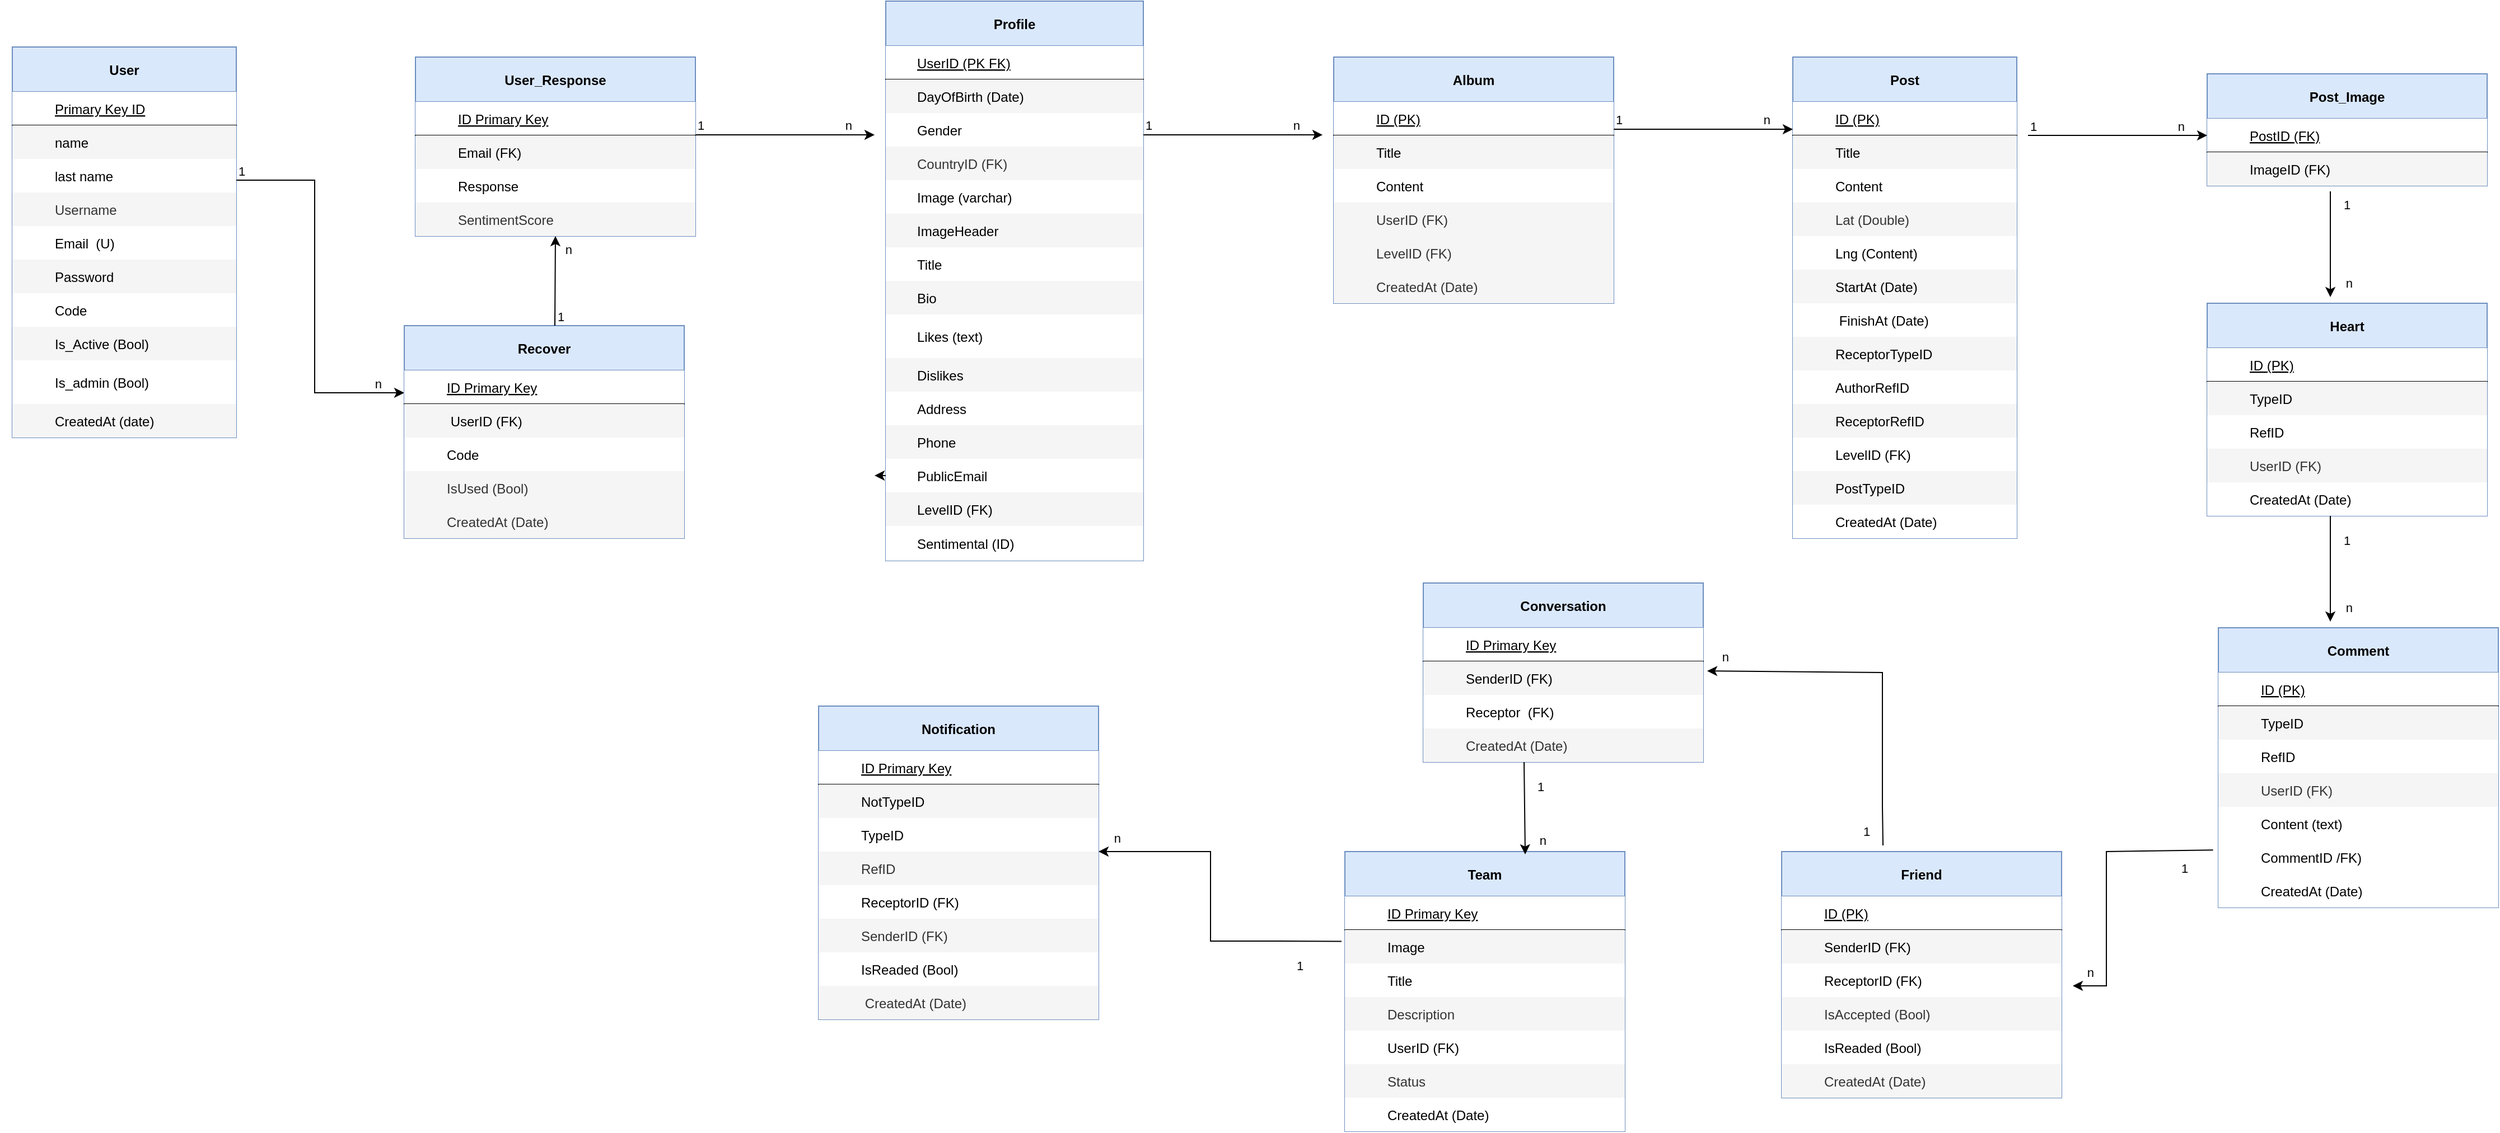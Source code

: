 <mxfile version="24.2.5" type="github">
  <diagram id="R2lEEEUBdFMjLlhIrx00" name="Page-1">
    <mxGraphModel dx="955" dy="506" grid="1" gridSize="10" guides="1" tooltips="1" connect="1" arrows="1" fold="1" page="1" pageScale="1" pageWidth="850" pageHeight="1100" math="0" shadow="0" extFonts="Permanent Marker^https://fonts.googleapis.com/css?family=Permanent+Marker">
      <root>
        <mxCell id="0" />
        <mxCell id="1" parent="0" />
        <mxCell id="C-vyLk0tnHw3VtMMgP7b-23" value="User" style="shape=table;startSize=40;container=1;collapsible=1;childLayout=tableLayout;fixedRows=1;rowLines=0;fontStyle=1;align=center;resizeLast=1;fillColor=#dae8fc;strokeColor=#6c8ebf;" parent="1" vertex="1">
          <mxGeometry x="130" y="121" width="200" height="349" as="geometry" />
        </mxCell>
        <mxCell id="C-vyLk0tnHw3VtMMgP7b-24" value="" style="shape=partialRectangle;collapsible=0;dropTarget=0;pointerEvents=0;points=[[0,0.5],[1,0.5]];portConstraint=eastwest;top=0;left=0;right=0;bottom=1;" parent="C-vyLk0tnHw3VtMMgP7b-23" vertex="1">
          <mxGeometry y="40" width="200" height="30" as="geometry" />
        </mxCell>
        <mxCell id="C-vyLk0tnHw3VtMMgP7b-25" value="" style="shape=partialRectangle;overflow=hidden;connectable=0;fillColor=none;top=0;left=0;bottom=0;right=0;fontStyle=1;" parent="C-vyLk0tnHw3VtMMgP7b-24" vertex="1">
          <mxGeometry width="30" height="30" as="geometry">
            <mxRectangle width="30" height="30" as="alternateBounds" />
          </mxGeometry>
        </mxCell>
        <mxCell id="C-vyLk0tnHw3VtMMgP7b-26" value="Primary Key ID" style="shape=partialRectangle;overflow=hidden;connectable=0;fillColor=none;top=0;left=0;bottom=0;right=0;align=left;spacingLeft=6;fontStyle=4;" parent="C-vyLk0tnHw3VtMMgP7b-24" vertex="1">
          <mxGeometry x="30" width="170" height="30" as="geometry">
            <mxRectangle width="170" height="30" as="alternateBounds" />
          </mxGeometry>
        </mxCell>
        <mxCell id="eIMBk2BtrGEwLz7ibbDw-9" value="" style="shape=partialRectangle;collapsible=0;dropTarget=0;pointerEvents=0;fillColor=#f5f5f5;points=[[0,0.5],[1,0.5]];portConstraint=eastwest;top=0;left=0;right=0;bottom=0;fontColor=#333333;strokeColor=#666666;" parent="C-vyLk0tnHw3VtMMgP7b-23" vertex="1">
          <mxGeometry y="70" width="200" height="30" as="geometry" />
        </mxCell>
        <mxCell id="eIMBk2BtrGEwLz7ibbDw-10" value="" style="shape=partialRectangle;overflow=hidden;connectable=0;fillColor=none;top=0;left=0;bottom=0;right=0;" parent="eIMBk2BtrGEwLz7ibbDw-9" vertex="1">
          <mxGeometry width="30" height="30" as="geometry">
            <mxRectangle width="30" height="30" as="alternateBounds" />
          </mxGeometry>
        </mxCell>
        <mxCell id="eIMBk2BtrGEwLz7ibbDw-11" value="name " style="shape=partialRectangle;overflow=hidden;connectable=0;fillColor=none;top=0;left=0;bottom=0;right=0;align=left;spacingLeft=6;" parent="eIMBk2BtrGEwLz7ibbDw-9" vertex="1">
          <mxGeometry x="30" width="170" height="30" as="geometry">
            <mxRectangle width="170" height="30" as="alternateBounds" />
          </mxGeometry>
        </mxCell>
        <mxCell id="eIMBk2BtrGEwLz7ibbDw-12" value="" style="shape=partialRectangle;collapsible=0;dropTarget=0;pointerEvents=0;points=[[0,0.5],[1,0.5]];portConstraint=eastwest;top=0;left=0;right=0;bottom=0;" parent="C-vyLk0tnHw3VtMMgP7b-23" vertex="1">
          <mxGeometry y="100" width="200" height="30" as="geometry" />
        </mxCell>
        <mxCell id="eIMBk2BtrGEwLz7ibbDw-13" value="" style="shape=partialRectangle;overflow=hidden;connectable=0;fillColor=none;top=0;left=0;bottom=0;right=0;" parent="eIMBk2BtrGEwLz7ibbDw-12" vertex="1">
          <mxGeometry width="30" height="30" as="geometry">
            <mxRectangle width="30" height="30" as="alternateBounds" />
          </mxGeometry>
        </mxCell>
        <mxCell id="eIMBk2BtrGEwLz7ibbDw-14" value="last name" style="shape=partialRectangle;overflow=hidden;connectable=0;fillColor=none;top=0;left=0;bottom=0;right=0;align=left;spacingLeft=6;" parent="eIMBk2BtrGEwLz7ibbDw-12" vertex="1">
          <mxGeometry x="30" width="170" height="30" as="geometry">
            <mxRectangle width="170" height="30" as="alternateBounds" />
          </mxGeometry>
        </mxCell>
        <mxCell id="eIMBk2BtrGEwLz7ibbDw-15" value="" style="shape=partialRectangle;collapsible=0;dropTarget=0;pointerEvents=0;fillColor=#dae8fc;points=[[0,0.5],[1,0.5]];portConstraint=eastwest;top=0;left=0;right=0;bottom=0;strokeColor=#6c8ebf;" parent="C-vyLk0tnHw3VtMMgP7b-23" vertex="1">
          <mxGeometry y="130" width="200" height="30" as="geometry" />
        </mxCell>
        <mxCell id="eIMBk2BtrGEwLz7ibbDw-16" value="" style="shape=partialRectangle;overflow=hidden;connectable=0;fillColor=#f5f5f5;top=0;left=0;bottom=0;right=0;fontColor=#333333;strokeColor=#666666;" parent="eIMBk2BtrGEwLz7ibbDw-15" vertex="1">
          <mxGeometry width="30" height="30" as="geometry">
            <mxRectangle width="30" height="30" as="alternateBounds" />
          </mxGeometry>
        </mxCell>
        <mxCell id="eIMBk2BtrGEwLz7ibbDw-17" value="Username" style="shape=partialRectangle;overflow=hidden;connectable=0;fillColor=#f5f5f5;top=0;left=0;bottom=0;right=0;align=left;spacingLeft=6;fontColor=#333333;strokeColor=#666666;" parent="eIMBk2BtrGEwLz7ibbDw-15" vertex="1">
          <mxGeometry x="30" width="170" height="30" as="geometry">
            <mxRectangle width="170" height="30" as="alternateBounds" />
          </mxGeometry>
        </mxCell>
        <mxCell id="eIMBk2BtrGEwLz7ibbDw-18" value="" style="shape=partialRectangle;collapsible=0;dropTarget=0;pointerEvents=0;points=[[0,0.5],[1,0.5]];portConstraint=eastwest;top=0;left=0;right=0;bottom=0;" parent="C-vyLk0tnHw3VtMMgP7b-23" vertex="1">
          <mxGeometry y="160" width="200" height="30" as="geometry" />
        </mxCell>
        <mxCell id="eIMBk2BtrGEwLz7ibbDw-19" value="" style="shape=partialRectangle;overflow=hidden;connectable=0;fillColor=none;top=0;left=0;bottom=0;right=0;" parent="eIMBk2BtrGEwLz7ibbDw-18" vertex="1">
          <mxGeometry width="30" height="30" as="geometry">
            <mxRectangle width="30" height="30" as="alternateBounds" />
          </mxGeometry>
        </mxCell>
        <mxCell id="eIMBk2BtrGEwLz7ibbDw-20" value="Email  (U)" style="shape=partialRectangle;overflow=hidden;connectable=0;fillColor=none;top=0;left=0;bottom=0;right=0;align=left;spacingLeft=6;" parent="eIMBk2BtrGEwLz7ibbDw-18" vertex="1">
          <mxGeometry x="30" width="170" height="30" as="geometry">
            <mxRectangle width="170" height="30" as="alternateBounds" />
          </mxGeometry>
        </mxCell>
        <mxCell id="eIMBk2BtrGEwLz7ibbDw-21" value="" style="shape=partialRectangle;collapsible=0;dropTarget=0;pointerEvents=0;fillColor=#f5f5f5;points=[[0,0.5],[1,0.5]];portConstraint=eastwest;top=0;left=0;right=0;bottom=0;fontColor=#333333;strokeColor=#666666;" parent="C-vyLk0tnHw3VtMMgP7b-23" vertex="1">
          <mxGeometry y="190" width="200" height="30" as="geometry" />
        </mxCell>
        <mxCell id="eIMBk2BtrGEwLz7ibbDw-22" value="" style="shape=partialRectangle;overflow=hidden;connectable=0;fillColor=none;top=0;left=0;bottom=0;right=0;" parent="eIMBk2BtrGEwLz7ibbDw-21" vertex="1">
          <mxGeometry width="30" height="30" as="geometry">
            <mxRectangle width="30" height="30" as="alternateBounds" />
          </mxGeometry>
        </mxCell>
        <mxCell id="eIMBk2BtrGEwLz7ibbDw-23" value="Password" style="shape=partialRectangle;overflow=hidden;connectable=0;fillColor=none;top=0;left=0;bottom=0;right=0;align=left;spacingLeft=6;" parent="eIMBk2BtrGEwLz7ibbDw-21" vertex="1">
          <mxGeometry x="30" width="170" height="30" as="geometry">
            <mxRectangle width="170" height="30" as="alternateBounds" />
          </mxGeometry>
        </mxCell>
        <mxCell id="eIMBk2BtrGEwLz7ibbDw-24" value="" style="shape=partialRectangle;collapsible=0;dropTarget=0;pointerEvents=0;points=[[0,0.5],[1,0.5]];portConstraint=eastwest;top=0;left=0;right=0;bottom=0;" parent="C-vyLk0tnHw3VtMMgP7b-23" vertex="1">
          <mxGeometry y="220" width="200" height="30" as="geometry" />
        </mxCell>
        <mxCell id="eIMBk2BtrGEwLz7ibbDw-25" value="" style="shape=partialRectangle;overflow=hidden;connectable=0;fillColor=none;top=0;left=0;bottom=0;right=0;" parent="eIMBk2BtrGEwLz7ibbDw-24" vertex="1">
          <mxGeometry width="30" height="30" as="geometry">
            <mxRectangle width="30" height="30" as="alternateBounds" />
          </mxGeometry>
        </mxCell>
        <mxCell id="eIMBk2BtrGEwLz7ibbDw-26" value="Code" style="shape=partialRectangle;overflow=hidden;connectable=0;fillColor=none;top=0;left=0;bottom=0;right=0;align=left;spacingLeft=6;" parent="eIMBk2BtrGEwLz7ibbDw-24" vertex="1">
          <mxGeometry x="30" width="170" height="30" as="geometry">
            <mxRectangle width="170" height="30" as="alternateBounds" />
          </mxGeometry>
        </mxCell>
        <mxCell id="eIMBk2BtrGEwLz7ibbDw-27" value="" style="shape=partialRectangle;collapsible=0;dropTarget=0;pointerEvents=0;fillColor=#f5f5f5;points=[[0,0.5],[1,0.5]];portConstraint=eastwest;top=0;left=0;right=0;bottom=0;fontColor=#333333;strokeColor=#666666;" parent="C-vyLk0tnHw3VtMMgP7b-23" vertex="1">
          <mxGeometry y="250" width="200" height="30" as="geometry" />
        </mxCell>
        <mxCell id="eIMBk2BtrGEwLz7ibbDw-28" value="" style="shape=partialRectangle;overflow=hidden;connectable=0;fillColor=none;top=0;left=0;bottom=0;right=0;" parent="eIMBk2BtrGEwLz7ibbDw-27" vertex="1">
          <mxGeometry width="30" height="30" as="geometry">
            <mxRectangle width="30" height="30" as="alternateBounds" />
          </mxGeometry>
        </mxCell>
        <mxCell id="eIMBk2BtrGEwLz7ibbDw-29" value="Is_Active (Bool)" style="shape=partialRectangle;overflow=hidden;connectable=0;fillColor=none;top=0;left=0;bottom=0;right=0;align=left;spacingLeft=6;" parent="eIMBk2BtrGEwLz7ibbDw-27" vertex="1">
          <mxGeometry x="30" width="170" height="30" as="geometry">
            <mxRectangle width="170" height="30" as="alternateBounds" />
          </mxGeometry>
        </mxCell>
        <mxCell id="eIMBk2BtrGEwLz7ibbDw-30" value="" style="shape=partialRectangle;collapsible=0;dropTarget=0;pointerEvents=0;points=[[0,0.5],[1,0.5]];portConstraint=eastwest;top=0;left=0;right=0;bottom=0;" parent="C-vyLk0tnHw3VtMMgP7b-23" vertex="1">
          <mxGeometry y="280" width="200" height="39" as="geometry" />
        </mxCell>
        <mxCell id="eIMBk2BtrGEwLz7ibbDw-31" value="" style="shape=partialRectangle;overflow=hidden;connectable=0;fillColor=none;top=0;left=0;bottom=0;right=0;" parent="eIMBk2BtrGEwLz7ibbDw-30" vertex="1">
          <mxGeometry width="30" height="39" as="geometry">
            <mxRectangle width="30" height="39" as="alternateBounds" />
          </mxGeometry>
        </mxCell>
        <mxCell id="eIMBk2BtrGEwLz7ibbDw-32" value="Is_admin (Bool)" style="shape=partialRectangle;overflow=hidden;connectable=0;fillColor=none;top=0;left=0;bottom=0;right=0;align=left;spacingLeft=6;" parent="eIMBk2BtrGEwLz7ibbDw-30" vertex="1">
          <mxGeometry x="30" width="170" height="39" as="geometry">
            <mxRectangle width="170" height="39" as="alternateBounds" />
          </mxGeometry>
        </mxCell>
        <mxCell id="C-vyLk0tnHw3VtMMgP7b-27" value="" style="shape=partialRectangle;collapsible=0;dropTarget=0;pointerEvents=0;fillColor=#f5f5f5;points=[[0,0.5],[1,0.5]];portConstraint=eastwest;top=0;left=0;right=0;bottom=0;fontColor=#333333;strokeColor=#666666;" parent="C-vyLk0tnHw3VtMMgP7b-23" vertex="1">
          <mxGeometry y="319" width="200" height="30" as="geometry" />
        </mxCell>
        <mxCell id="C-vyLk0tnHw3VtMMgP7b-28" value="" style="shape=partialRectangle;overflow=hidden;connectable=0;fillColor=none;top=0;left=0;bottom=0;right=0;" parent="C-vyLk0tnHw3VtMMgP7b-27" vertex="1">
          <mxGeometry width="30" height="30" as="geometry">
            <mxRectangle width="30" height="30" as="alternateBounds" />
          </mxGeometry>
        </mxCell>
        <mxCell id="C-vyLk0tnHw3VtMMgP7b-29" value="CreatedAt (date)" style="shape=partialRectangle;overflow=hidden;connectable=0;fillColor=none;top=0;left=0;bottom=0;right=0;align=left;spacingLeft=6;" parent="C-vyLk0tnHw3VtMMgP7b-27" vertex="1">
          <mxGeometry x="30" width="170" height="30" as="geometry">
            <mxRectangle width="170" height="30" as="alternateBounds" />
          </mxGeometry>
        </mxCell>
        <mxCell id="eIMBk2BtrGEwLz7ibbDw-5" value="" style="shape=partialRectangle;overflow=hidden;connectable=0;fillColor=none;top=0;left=0;bottom=0;right=0;fontStyle=1;" parent="1" vertex="1">
          <mxGeometry x="120" y="180" width="30" height="30" as="geometry">
            <mxRectangle width="30" height="30" as="alternateBounds" />
          </mxGeometry>
        </mxCell>
        <mxCell id="eIMBk2BtrGEwLz7ibbDw-33" value="User_Response" style="shape=table;startSize=40;container=1;collapsible=1;childLayout=tableLayout;fixedRows=1;rowLines=0;fontStyle=1;align=center;resizeLast=1;fillColor=#dae8fc;strokeColor=#6c8ebf;" parent="1" vertex="1">
          <mxGeometry x="490" y="130" width="250" height="160" as="geometry" />
        </mxCell>
        <mxCell id="eIMBk2BtrGEwLz7ibbDw-34" value="" style="shape=partialRectangle;collapsible=0;dropTarget=0;pointerEvents=0;points=[[0,0.5],[1,0.5]];portConstraint=eastwest;top=0;left=0;right=0;bottom=1;" parent="eIMBk2BtrGEwLz7ibbDw-33" vertex="1">
          <mxGeometry y="40" width="250" height="30" as="geometry" />
        </mxCell>
        <mxCell id="eIMBk2BtrGEwLz7ibbDw-35" value="" style="shape=partialRectangle;overflow=hidden;connectable=0;fillColor=none;top=0;left=0;bottom=0;right=0;fontStyle=1;" parent="eIMBk2BtrGEwLz7ibbDw-34" vertex="1">
          <mxGeometry width="30" height="30" as="geometry">
            <mxRectangle width="30" height="30" as="alternateBounds" />
          </mxGeometry>
        </mxCell>
        <mxCell id="eIMBk2BtrGEwLz7ibbDw-36" value="ID Primary Key" style="shape=partialRectangle;overflow=hidden;connectable=0;fillColor=none;top=0;left=0;bottom=0;right=0;align=left;spacingLeft=6;fontStyle=4;" parent="eIMBk2BtrGEwLz7ibbDw-34" vertex="1">
          <mxGeometry x="30" width="220" height="30" as="geometry">
            <mxRectangle width="220" height="30" as="alternateBounds" />
          </mxGeometry>
        </mxCell>
        <mxCell id="eIMBk2BtrGEwLz7ibbDw-37" value="" style="shape=partialRectangle;collapsible=0;dropTarget=0;pointerEvents=0;fillColor=#f5f5f5;points=[[0,0.5],[1,0.5]];portConstraint=eastwest;top=0;left=0;right=0;bottom=0;fontColor=#333333;strokeColor=#666666;" parent="eIMBk2BtrGEwLz7ibbDw-33" vertex="1">
          <mxGeometry y="70" width="250" height="30" as="geometry" />
        </mxCell>
        <mxCell id="eIMBk2BtrGEwLz7ibbDw-38" value="" style="shape=partialRectangle;overflow=hidden;connectable=0;fillColor=none;top=0;left=0;bottom=0;right=0;" parent="eIMBk2BtrGEwLz7ibbDw-37" vertex="1">
          <mxGeometry width="30" height="30" as="geometry">
            <mxRectangle width="30" height="30" as="alternateBounds" />
          </mxGeometry>
        </mxCell>
        <mxCell id="eIMBk2BtrGEwLz7ibbDw-39" value="Email (FK)" style="shape=partialRectangle;overflow=hidden;connectable=0;fillColor=none;top=0;left=0;bottom=0;right=0;align=left;spacingLeft=6;" parent="eIMBk2BtrGEwLz7ibbDw-37" vertex="1">
          <mxGeometry x="30" width="220" height="30" as="geometry">
            <mxRectangle width="220" height="30" as="alternateBounds" />
          </mxGeometry>
        </mxCell>
        <mxCell id="eIMBk2BtrGEwLz7ibbDw-40" value="" style="shape=partialRectangle;collapsible=0;dropTarget=0;pointerEvents=0;points=[[0,0.5],[1,0.5]];portConstraint=eastwest;top=0;left=0;right=0;bottom=0;" parent="eIMBk2BtrGEwLz7ibbDw-33" vertex="1">
          <mxGeometry y="100" width="250" height="30" as="geometry" />
        </mxCell>
        <mxCell id="eIMBk2BtrGEwLz7ibbDw-41" value="" style="shape=partialRectangle;overflow=hidden;connectable=0;fillColor=none;top=0;left=0;bottom=0;right=0;" parent="eIMBk2BtrGEwLz7ibbDw-40" vertex="1">
          <mxGeometry width="30" height="30" as="geometry">
            <mxRectangle width="30" height="30" as="alternateBounds" />
          </mxGeometry>
        </mxCell>
        <mxCell id="eIMBk2BtrGEwLz7ibbDw-42" value="Response" style="shape=partialRectangle;overflow=hidden;connectable=0;fillColor=none;top=0;left=0;bottom=0;right=0;align=left;spacingLeft=6;" parent="eIMBk2BtrGEwLz7ibbDw-40" vertex="1">
          <mxGeometry x="30" width="220" height="30" as="geometry">
            <mxRectangle width="220" height="30" as="alternateBounds" />
          </mxGeometry>
        </mxCell>
        <mxCell id="eIMBk2BtrGEwLz7ibbDw-43" value="" style="shape=partialRectangle;collapsible=0;dropTarget=0;pointerEvents=0;fillColor=#dae8fc;points=[[0,0.5],[1,0.5]];portConstraint=eastwest;top=0;left=0;right=0;bottom=0;strokeColor=#6c8ebf;" parent="eIMBk2BtrGEwLz7ibbDw-33" vertex="1">
          <mxGeometry y="130" width="250" height="30" as="geometry" />
        </mxCell>
        <mxCell id="eIMBk2BtrGEwLz7ibbDw-44" value="" style="shape=partialRectangle;overflow=hidden;connectable=0;fillColor=#f5f5f5;top=0;left=0;bottom=0;right=0;fontColor=#333333;strokeColor=#666666;" parent="eIMBk2BtrGEwLz7ibbDw-43" vertex="1">
          <mxGeometry width="30" height="30" as="geometry">
            <mxRectangle width="30" height="30" as="alternateBounds" />
          </mxGeometry>
        </mxCell>
        <mxCell id="eIMBk2BtrGEwLz7ibbDw-45" value="SentimentScore" style="shape=partialRectangle;overflow=hidden;connectable=0;fillColor=#f5f5f5;top=0;left=0;bottom=0;right=0;align=left;spacingLeft=6;fontColor=#333333;strokeColor=#666666;" parent="eIMBk2BtrGEwLz7ibbDw-43" vertex="1">
          <mxGeometry x="30" width="220" height="30" as="geometry">
            <mxRectangle width="220" height="30" as="alternateBounds" />
          </mxGeometry>
        </mxCell>
        <mxCell id="eIMBk2BtrGEwLz7ibbDw-68" value="Profile" style="shape=table;startSize=40;container=1;collapsible=1;childLayout=tableLayout;fixedRows=1;rowLines=0;fontStyle=1;align=center;resizeLast=1;fillColor=#dae8fc;strokeColor=#6c8ebf;" parent="1" vertex="1">
          <mxGeometry x="910" y="80" width="230" height="500" as="geometry" />
        </mxCell>
        <mxCell id="eIMBk2BtrGEwLz7ibbDw-69" value="" style="shape=partialRectangle;collapsible=0;dropTarget=0;pointerEvents=0;points=[[0,0.5],[1,0.5]];portConstraint=eastwest;top=0;left=0;right=0;bottom=1;" parent="eIMBk2BtrGEwLz7ibbDw-68" vertex="1">
          <mxGeometry y="40" width="230" height="30" as="geometry" />
        </mxCell>
        <mxCell id="eIMBk2BtrGEwLz7ibbDw-70" value="" style="shape=partialRectangle;overflow=hidden;connectable=0;fillColor=none;top=0;left=0;bottom=0;right=0;fontStyle=1;" parent="eIMBk2BtrGEwLz7ibbDw-69" vertex="1">
          <mxGeometry width="20" height="30" as="geometry">
            <mxRectangle width="20" height="30" as="alternateBounds" />
          </mxGeometry>
        </mxCell>
        <mxCell id="eIMBk2BtrGEwLz7ibbDw-71" value="UserID (PK FK)" style="shape=partialRectangle;overflow=hidden;connectable=0;fillColor=none;top=0;left=0;bottom=0;right=0;align=left;spacingLeft=6;fontStyle=4;" parent="eIMBk2BtrGEwLz7ibbDw-69" vertex="1">
          <mxGeometry x="20" width="210" height="30" as="geometry">
            <mxRectangle width="210" height="30" as="alternateBounds" />
          </mxGeometry>
        </mxCell>
        <mxCell id="eIMBk2BtrGEwLz7ibbDw-72" value="" style="shape=partialRectangle;collapsible=0;dropTarget=0;pointerEvents=0;fillColor=#f5f5f5;points=[[0,0.5],[1,0.5]];portConstraint=eastwest;top=0;left=0;right=0;bottom=0;fontColor=#333333;strokeColor=#666666;" parent="eIMBk2BtrGEwLz7ibbDw-68" vertex="1">
          <mxGeometry y="70" width="230" height="30" as="geometry" />
        </mxCell>
        <mxCell id="eIMBk2BtrGEwLz7ibbDw-73" value="" style="shape=partialRectangle;overflow=hidden;connectable=0;fillColor=none;top=0;left=0;bottom=0;right=0;" parent="eIMBk2BtrGEwLz7ibbDw-72" vertex="1">
          <mxGeometry width="20" height="30" as="geometry">
            <mxRectangle width="20" height="30" as="alternateBounds" />
          </mxGeometry>
        </mxCell>
        <mxCell id="eIMBk2BtrGEwLz7ibbDw-74" value="DayOfBirth (Date)    " style="shape=partialRectangle;overflow=hidden;connectable=0;fillColor=none;top=0;left=0;bottom=0;right=0;align=left;spacingLeft=6;" parent="eIMBk2BtrGEwLz7ibbDw-72" vertex="1">
          <mxGeometry x="20" width="210" height="30" as="geometry">
            <mxRectangle width="210" height="30" as="alternateBounds" />
          </mxGeometry>
        </mxCell>
        <mxCell id="eIMBk2BtrGEwLz7ibbDw-75" value="" style="shape=partialRectangle;collapsible=0;dropTarget=0;pointerEvents=0;points=[[0,0.5],[1,0.5]];portConstraint=eastwest;top=0;left=0;right=0;bottom=0;" parent="eIMBk2BtrGEwLz7ibbDw-68" vertex="1">
          <mxGeometry y="100" width="230" height="30" as="geometry" />
        </mxCell>
        <mxCell id="eIMBk2BtrGEwLz7ibbDw-76" value="" style="shape=partialRectangle;overflow=hidden;connectable=0;fillColor=none;top=0;left=0;bottom=0;right=0;" parent="eIMBk2BtrGEwLz7ibbDw-75" vertex="1">
          <mxGeometry width="20" height="30" as="geometry">
            <mxRectangle width="20" height="30" as="alternateBounds" />
          </mxGeometry>
        </mxCell>
        <mxCell id="eIMBk2BtrGEwLz7ibbDw-77" value="Gender" style="shape=partialRectangle;overflow=hidden;connectable=0;fillColor=none;top=0;left=0;bottom=0;right=0;align=left;spacingLeft=6;" parent="eIMBk2BtrGEwLz7ibbDw-75" vertex="1">
          <mxGeometry x="20" width="210" height="30" as="geometry">
            <mxRectangle width="210" height="30" as="alternateBounds" />
          </mxGeometry>
        </mxCell>
        <mxCell id="eIMBk2BtrGEwLz7ibbDw-78" value="" style="shape=partialRectangle;collapsible=0;dropTarget=0;pointerEvents=0;fillColor=#dae8fc;points=[[0,0.5],[1,0.5]];portConstraint=eastwest;top=0;left=0;right=0;bottom=0;strokeColor=#6c8ebf;" parent="eIMBk2BtrGEwLz7ibbDw-68" vertex="1">
          <mxGeometry y="130" width="230" height="30" as="geometry" />
        </mxCell>
        <mxCell id="eIMBk2BtrGEwLz7ibbDw-79" value="" style="shape=partialRectangle;overflow=hidden;connectable=0;fillColor=#f5f5f5;top=0;left=0;bottom=0;right=0;fontColor=#333333;strokeColor=#666666;" parent="eIMBk2BtrGEwLz7ibbDw-78" vertex="1">
          <mxGeometry width="20" height="30" as="geometry">
            <mxRectangle width="20" height="30" as="alternateBounds" />
          </mxGeometry>
        </mxCell>
        <mxCell id="eIMBk2BtrGEwLz7ibbDw-80" value="CountryID (FK)" style="shape=partialRectangle;overflow=hidden;connectable=0;fillColor=#f5f5f5;top=0;left=0;bottom=0;right=0;align=left;spacingLeft=6;fontColor=#333333;strokeColor=#666666;" parent="eIMBk2BtrGEwLz7ibbDw-78" vertex="1">
          <mxGeometry x="20" width="210" height="30" as="geometry">
            <mxRectangle width="210" height="30" as="alternateBounds" />
          </mxGeometry>
        </mxCell>
        <mxCell id="eIMBk2BtrGEwLz7ibbDw-81" value="" style="shape=partialRectangle;collapsible=0;dropTarget=0;pointerEvents=0;points=[[0,0.5],[1,0.5]];portConstraint=eastwest;top=0;left=0;right=0;bottom=0;" parent="eIMBk2BtrGEwLz7ibbDw-68" vertex="1">
          <mxGeometry y="160" width="230" height="30" as="geometry" />
        </mxCell>
        <mxCell id="eIMBk2BtrGEwLz7ibbDw-82" value="" style="shape=partialRectangle;overflow=hidden;connectable=0;fillColor=none;top=0;left=0;bottom=0;right=0;" parent="eIMBk2BtrGEwLz7ibbDw-81" vertex="1">
          <mxGeometry width="20" height="30" as="geometry">
            <mxRectangle width="20" height="30" as="alternateBounds" />
          </mxGeometry>
        </mxCell>
        <mxCell id="eIMBk2BtrGEwLz7ibbDw-83" value="Image (varchar)" style="shape=partialRectangle;overflow=hidden;connectable=0;fillColor=none;top=0;left=0;bottom=0;right=0;align=left;spacingLeft=6;" parent="eIMBk2BtrGEwLz7ibbDw-81" vertex="1">
          <mxGeometry x="20" width="210" height="30" as="geometry">
            <mxRectangle width="210" height="30" as="alternateBounds" />
          </mxGeometry>
        </mxCell>
        <mxCell id="eIMBk2BtrGEwLz7ibbDw-84" value="" style="shape=partialRectangle;collapsible=0;dropTarget=0;pointerEvents=0;fillColor=#f5f5f5;points=[[0,0.5],[1,0.5]];portConstraint=eastwest;top=0;left=0;right=0;bottom=0;fontColor=#333333;strokeColor=#666666;" parent="eIMBk2BtrGEwLz7ibbDw-68" vertex="1">
          <mxGeometry y="190" width="230" height="30" as="geometry" />
        </mxCell>
        <mxCell id="eIMBk2BtrGEwLz7ibbDw-85" value="" style="shape=partialRectangle;overflow=hidden;connectable=0;fillColor=none;top=0;left=0;bottom=0;right=0;" parent="eIMBk2BtrGEwLz7ibbDw-84" vertex="1">
          <mxGeometry width="20" height="30" as="geometry">
            <mxRectangle width="20" height="30" as="alternateBounds" />
          </mxGeometry>
        </mxCell>
        <mxCell id="eIMBk2BtrGEwLz7ibbDw-86" value="ImageHeader" style="shape=partialRectangle;overflow=hidden;connectable=0;fillColor=none;top=0;left=0;bottom=0;right=0;align=left;spacingLeft=6;" parent="eIMBk2BtrGEwLz7ibbDw-84" vertex="1">
          <mxGeometry x="20" width="210" height="30" as="geometry">
            <mxRectangle width="210" height="30" as="alternateBounds" />
          </mxGeometry>
        </mxCell>
        <mxCell id="eIMBk2BtrGEwLz7ibbDw-87" value="" style="shape=partialRectangle;collapsible=0;dropTarget=0;pointerEvents=0;points=[[0,0.5],[1,0.5]];portConstraint=eastwest;top=0;left=0;right=0;bottom=0;" parent="eIMBk2BtrGEwLz7ibbDw-68" vertex="1">
          <mxGeometry y="220" width="230" height="30" as="geometry" />
        </mxCell>
        <mxCell id="eIMBk2BtrGEwLz7ibbDw-88" value="" style="shape=partialRectangle;overflow=hidden;connectable=0;fillColor=none;top=0;left=0;bottom=0;right=0;" parent="eIMBk2BtrGEwLz7ibbDw-87" vertex="1">
          <mxGeometry width="20" height="30" as="geometry">
            <mxRectangle width="20" height="30" as="alternateBounds" />
          </mxGeometry>
        </mxCell>
        <mxCell id="eIMBk2BtrGEwLz7ibbDw-89" value="Title" style="shape=partialRectangle;overflow=hidden;connectable=0;fillColor=none;top=0;left=0;bottom=0;right=0;align=left;spacingLeft=6;" parent="eIMBk2BtrGEwLz7ibbDw-87" vertex="1">
          <mxGeometry x="20" width="210" height="30" as="geometry">
            <mxRectangle width="210" height="30" as="alternateBounds" />
          </mxGeometry>
        </mxCell>
        <mxCell id="eIMBk2BtrGEwLz7ibbDw-90" value="" style="shape=partialRectangle;collapsible=0;dropTarget=0;pointerEvents=0;fillColor=#f5f5f5;points=[[0,0.5],[1,0.5]];portConstraint=eastwest;top=0;left=0;right=0;bottom=0;fontColor=#333333;strokeColor=#666666;" parent="eIMBk2BtrGEwLz7ibbDw-68" vertex="1">
          <mxGeometry y="250" width="230" height="30" as="geometry" />
        </mxCell>
        <mxCell id="eIMBk2BtrGEwLz7ibbDw-91" value="" style="shape=partialRectangle;overflow=hidden;connectable=0;fillColor=none;top=0;left=0;bottom=0;right=0;" parent="eIMBk2BtrGEwLz7ibbDw-90" vertex="1">
          <mxGeometry width="20" height="30" as="geometry">
            <mxRectangle width="20" height="30" as="alternateBounds" />
          </mxGeometry>
        </mxCell>
        <mxCell id="eIMBk2BtrGEwLz7ibbDw-92" value="Bio" style="shape=partialRectangle;overflow=hidden;connectable=0;fillColor=none;top=0;left=0;bottom=0;right=0;align=left;spacingLeft=6;" parent="eIMBk2BtrGEwLz7ibbDw-90" vertex="1">
          <mxGeometry x="20" width="210" height="30" as="geometry">
            <mxRectangle width="210" height="30" as="alternateBounds" />
          </mxGeometry>
        </mxCell>
        <mxCell id="eIMBk2BtrGEwLz7ibbDw-93" value="" style="shape=partialRectangle;collapsible=0;dropTarget=0;pointerEvents=0;points=[[0,0.5],[1,0.5]];portConstraint=eastwest;top=0;left=0;right=0;bottom=0;" parent="eIMBk2BtrGEwLz7ibbDw-68" vertex="1">
          <mxGeometry y="280" width="230" height="39" as="geometry" />
        </mxCell>
        <mxCell id="eIMBk2BtrGEwLz7ibbDw-94" value="" style="shape=partialRectangle;overflow=hidden;connectable=0;fillColor=none;top=0;left=0;bottom=0;right=0;" parent="eIMBk2BtrGEwLz7ibbDw-93" vertex="1">
          <mxGeometry width="20" height="39" as="geometry">
            <mxRectangle width="20" height="39" as="alternateBounds" />
          </mxGeometry>
        </mxCell>
        <mxCell id="eIMBk2BtrGEwLz7ibbDw-95" value="Likes (text)" style="shape=partialRectangle;overflow=hidden;connectable=0;fillColor=none;top=0;left=0;bottom=0;right=0;align=left;spacingLeft=6;" parent="eIMBk2BtrGEwLz7ibbDw-93" vertex="1">
          <mxGeometry x="20" width="210" height="39" as="geometry">
            <mxRectangle width="210" height="39" as="alternateBounds" />
          </mxGeometry>
        </mxCell>
        <mxCell id="eIMBk2BtrGEwLz7ibbDw-108" value="" style="shape=partialRectangle;collapsible=0;dropTarget=0;pointerEvents=0;fillColor=#f5f5f5;points=[[0,0.5],[1,0.5]];portConstraint=eastwest;top=0;left=0;right=0;bottom=0;fontColor=#333333;strokeColor=#666666;" parent="eIMBk2BtrGEwLz7ibbDw-68" vertex="1">
          <mxGeometry y="319" width="230" height="30" as="geometry" />
        </mxCell>
        <mxCell id="eIMBk2BtrGEwLz7ibbDw-109" value="" style="shape=partialRectangle;overflow=hidden;connectable=0;fillColor=none;top=0;left=0;bottom=0;right=0;" parent="eIMBk2BtrGEwLz7ibbDw-108" vertex="1">
          <mxGeometry width="20" height="30" as="geometry">
            <mxRectangle width="20" height="30" as="alternateBounds" />
          </mxGeometry>
        </mxCell>
        <mxCell id="eIMBk2BtrGEwLz7ibbDw-110" value="Dislikes" style="shape=partialRectangle;overflow=hidden;connectable=0;fillColor=none;top=0;left=0;bottom=0;right=0;align=left;spacingLeft=6;" parent="eIMBk2BtrGEwLz7ibbDw-108" vertex="1">
          <mxGeometry x="20" width="210" height="30" as="geometry">
            <mxRectangle width="210" height="30" as="alternateBounds" />
          </mxGeometry>
        </mxCell>
        <mxCell id="eIMBk2BtrGEwLz7ibbDw-111" value="" style="shape=partialRectangle;collapsible=0;dropTarget=0;pointerEvents=0;points=[[0,0.5],[1,0.5]];portConstraint=eastwest;top=0;left=0;right=0;bottom=0;" parent="eIMBk2BtrGEwLz7ibbDw-68" vertex="1">
          <mxGeometry y="349" width="230" height="30" as="geometry" />
        </mxCell>
        <mxCell id="eIMBk2BtrGEwLz7ibbDw-112" value="" style="shape=partialRectangle;overflow=hidden;connectable=0;fillColor=none;top=0;left=0;bottom=0;right=0;" parent="eIMBk2BtrGEwLz7ibbDw-111" vertex="1">
          <mxGeometry width="20" height="30" as="geometry">
            <mxRectangle width="20" height="30" as="alternateBounds" />
          </mxGeometry>
        </mxCell>
        <mxCell id="eIMBk2BtrGEwLz7ibbDw-113" value="Address" style="shape=partialRectangle;overflow=hidden;connectable=0;fillColor=none;top=0;left=0;bottom=0;right=0;align=left;spacingLeft=6;" parent="eIMBk2BtrGEwLz7ibbDw-111" vertex="1">
          <mxGeometry x="20" width="210" height="30" as="geometry">
            <mxRectangle width="210" height="30" as="alternateBounds" />
          </mxGeometry>
        </mxCell>
        <mxCell id="eIMBk2BtrGEwLz7ibbDw-114" value="" style="shape=partialRectangle;collapsible=0;dropTarget=0;pointerEvents=0;fillColor=#f5f5f5;points=[[0,0.5],[1,0.5]];portConstraint=eastwest;top=0;left=0;right=0;bottom=0;fontColor=#333333;strokeColor=#666666;" parent="eIMBk2BtrGEwLz7ibbDw-68" vertex="1">
          <mxGeometry y="379" width="230" height="30" as="geometry" />
        </mxCell>
        <mxCell id="eIMBk2BtrGEwLz7ibbDw-115" value="" style="shape=partialRectangle;overflow=hidden;connectable=0;fillColor=none;top=0;left=0;bottom=0;right=0;" parent="eIMBk2BtrGEwLz7ibbDw-114" vertex="1">
          <mxGeometry width="20" height="30" as="geometry">
            <mxRectangle width="20" height="30" as="alternateBounds" />
          </mxGeometry>
        </mxCell>
        <mxCell id="eIMBk2BtrGEwLz7ibbDw-116" value="Phone" style="shape=partialRectangle;overflow=hidden;connectable=0;fillColor=none;top=0;left=0;bottom=0;right=0;align=left;spacingLeft=6;" parent="eIMBk2BtrGEwLz7ibbDw-114" vertex="1">
          <mxGeometry x="20" width="210" height="30" as="geometry">
            <mxRectangle width="210" height="30" as="alternateBounds" />
          </mxGeometry>
        </mxCell>
        <mxCell id="eIMBk2BtrGEwLz7ibbDw-117" value="" style="shape=partialRectangle;collapsible=0;dropTarget=0;pointerEvents=0;points=[[0,0.5],[1,0.5]];portConstraint=eastwest;top=0;left=0;right=0;bottom=0;" parent="eIMBk2BtrGEwLz7ibbDw-68" vertex="1">
          <mxGeometry y="409" width="230" height="30" as="geometry" />
        </mxCell>
        <mxCell id="eIMBk2BtrGEwLz7ibbDw-118" value="" style="shape=partialRectangle;overflow=hidden;connectable=0;fillColor=none;top=0;left=0;bottom=0;right=0;" parent="eIMBk2BtrGEwLz7ibbDw-117" vertex="1">
          <mxGeometry width="20" height="30" as="geometry">
            <mxRectangle width="20" height="30" as="alternateBounds" />
          </mxGeometry>
        </mxCell>
        <mxCell id="eIMBk2BtrGEwLz7ibbDw-119" value="PublicEmail" style="shape=partialRectangle;overflow=hidden;connectable=0;fillColor=none;top=0;left=0;bottom=0;right=0;align=left;spacingLeft=6;" parent="eIMBk2BtrGEwLz7ibbDw-117" vertex="1">
          <mxGeometry x="20" width="210" height="30" as="geometry">
            <mxRectangle width="210" height="30" as="alternateBounds" />
          </mxGeometry>
        </mxCell>
        <mxCell id="eIMBk2BtrGEwLz7ibbDw-120" value="" style="shape=partialRectangle;collapsible=0;dropTarget=0;pointerEvents=0;fillColor=#f5f5f5;points=[[0,0.5],[1,0.5]];portConstraint=eastwest;top=0;left=0;right=0;bottom=0;fontColor=#333333;strokeColor=#666666;" parent="eIMBk2BtrGEwLz7ibbDw-68" vertex="1">
          <mxGeometry y="439" width="230" height="30" as="geometry" />
        </mxCell>
        <mxCell id="eIMBk2BtrGEwLz7ibbDw-121" value="" style="shape=partialRectangle;overflow=hidden;connectable=0;fillColor=none;top=0;left=0;bottom=0;right=0;" parent="eIMBk2BtrGEwLz7ibbDw-120" vertex="1">
          <mxGeometry width="20" height="30" as="geometry">
            <mxRectangle width="20" height="30" as="alternateBounds" />
          </mxGeometry>
        </mxCell>
        <mxCell id="eIMBk2BtrGEwLz7ibbDw-122" value="LevelID (FK)" style="shape=partialRectangle;overflow=hidden;connectable=0;fillColor=none;top=0;left=0;bottom=0;right=0;align=left;spacingLeft=6;" parent="eIMBk2BtrGEwLz7ibbDw-120" vertex="1">
          <mxGeometry x="20" width="210" height="30" as="geometry">
            <mxRectangle width="210" height="30" as="alternateBounds" />
          </mxGeometry>
        </mxCell>
        <mxCell id="eIMBk2BtrGEwLz7ibbDw-123" value="" style="shape=partialRectangle;collapsible=0;dropTarget=0;pointerEvents=0;points=[[0,0.5],[1,0.5]];portConstraint=eastwest;top=0;left=0;right=0;bottom=0;" parent="eIMBk2BtrGEwLz7ibbDw-68" vertex="1">
          <mxGeometry y="469" width="230" height="31" as="geometry" />
        </mxCell>
        <mxCell id="eIMBk2BtrGEwLz7ibbDw-124" value="" style="shape=partialRectangle;overflow=hidden;connectable=0;fillColor=none;top=0;left=0;bottom=0;right=0;" parent="eIMBk2BtrGEwLz7ibbDw-123" vertex="1">
          <mxGeometry width="20" height="31" as="geometry">
            <mxRectangle width="20" height="31" as="alternateBounds" />
          </mxGeometry>
        </mxCell>
        <mxCell id="eIMBk2BtrGEwLz7ibbDw-125" value="Sentimental (ID)" style="shape=partialRectangle;overflow=hidden;connectable=0;fillColor=none;top=0;left=0;bottom=0;right=0;align=left;spacingLeft=6;" parent="eIMBk2BtrGEwLz7ibbDw-123" vertex="1">
          <mxGeometry x="20" width="210" height="31" as="geometry">
            <mxRectangle width="210" height="31" as="alternateBounds" />
          </mxGeometry>
        </mxCell>
        <mxCell id="eIMBk2BtrGEwLz7ibbDw-100" value="" style="endArrow=classic;html=1;rounded=0;" parent="1" edge="1">
          <mxGeometry relative="1" as="geometry">
            <mxPoint x="330" y="240" as="sourcePoint" />
            <mxPoint x="480" y="430" as="targetPoint" />
            <Array as="points">
              <mxPoint x="400" y="240" />
              <mxPoint x="400" y="430" />
            </Array>
          </mxGeometry>
        </mxCell>
        <mxCell id="eIMBk2BtrGEwLz7ibbDw-102" value="1" style="edgeLabel;resizable=0;html=1;;align=left;verticalAlign=bottom;" parent="eIMBk2BtrGEwLz7ibbDw-100" connectable="0" vertex="1">
          <mxGeometry x="-1" relative="1" as="geometry" />
        </mxCell>
        <mxCell id="eIMBk2BtrGEwLz7ibbDw-103" value="n" style="edgeLabel;resizable=0;html=1;;align=right;verticalAlign=bottom;" parent="eIMBk2BtrGEwLz7ibbDw-100" connectable="0" vertex="1">
          <mxGeometry x="1" relative="1" as="geometry">
            <mxPoint x="-20" as="offset" />
          </mxGeometry>
        </mxCell>
        <mxCell id="eIMBk2BtrGEwLz7ibbDw-105" value="" style="endArrow=classic;html=1;rounded=0;" parent="1" edge="1">
          <mxGeometry relative="1" as="geometry">
            <mxPoint x="740" y="199.5" as="sourcePoint" />
            <mxPoint x="900" y="199.5" as="targetPoint" />
          </mxGeometry>
        </mxCell>
        <mxCell id="eIMBk2BtrGEwLz7ibbDw-106" value="1" style="edgeLabel;resizable=0;html=1;;align=left;verticalAlign=bottom;" parent="eIMBk2BtrGEwLz7ibbDw-105" connectable="0" vertex="1">
          <mxGeometry x="-1" relative="1" as="geometry" />
        </mxCell>
        <mxCell id="eIMBk2BtrGEwLz7ibbDw-107" value="n" style="edgeLabel;resizable=0;html=1;;align=right;verticalAlign=bottom;" parent="eIMBk2BtrGEwLz7ibbDw-105" connectable="0" vertex="1">
          <mxGeometry x="1" relative="1" as="geometry">
            <mxPoint x="-20" as="offset" />
          </mxGeometry>
        </mxCell>
        <mxCell id="eIMBk2BtrGEwLz7ibbDw-132" value="" style="endArrow=classic;html=1;rounded=0;" parent="1" edge="1">
          <mxGeometry relative="1" as="geometry">
            <mxPoint x="1140" y="199.5" as="sourcePoint" />
            <mxPoint x="1300" y="199.5" as="targetPoint" />
          </mxGeometry>
        </mxCell>
        <mxCell id="eIMBk2BtrGEwLz7ibbDw-133" value="1" style="edgeLabel;resizable=0;html=1;;align=left;verticalAlign=bottom;" parent="eIMBk2BtrGEwLz7ibbDw-132" connectable="0" vertex="1">
          <mxGeometry x="-1" relative="1" as="geometry" />
        </mxCell>
        <mxCell id="eIMBk2BtrGEwLz7ibbDw-134" value="n" style="edgeLabel;resizable=0;html=1;;align=right;verticalAlign=bottom;" parent="eIMBk2BtrGEwLz7ibbDw-132" connectable="0" vertex="1">
          <mxGeometry x="1" relative="1" as="geometry">
            <mxPoint x="-20" as="offset" />
          </mxGeometry>
        </mxCell>
        <mxCell id="eIMBk2BtrGEwLz7ibbDw-135" value="Album" style="shape=table;startSize=40;container=1;collapsible=1;childLayout=tableLayout;fixedRows=1;rowLines=0;fontStyle=1;align=center;resizeLast=1;fillColor=#dae8fc;strokeColor=#6c8ebf;" parent="1" vertex="1">
          <mxGeometry x="1310" y="130" width="250" height="220" as="geometry" />
        </mxCell>
        <mxCell id="eIMBk2BtrGEwLz7ibbDw-136" value="" style="shape=partialRectangle;collapsible=0;dropTarget=0;pointerEvents=0;points=[[0,0.5],[1,0.5]];portConstraint=eastwest;top=0;left=0;right=0;bottom=1;" parent="eIMBk2BtrGEwLz7ibbDw-135" vertex="1">
          <mxGeometry y="40" width="250" height="30" as="geometry" />
        </mxCell>
        <mxCell id="eIMBk2BtrGEwLz7ibbDw-137" value="" style="shape=partialRectangle;overflow=hidden;connectable=0;fillColor=none;top=0;left=0;bottom=0;right=0;fontStyle=1;" parent="eIMBk2BtrGEwLz7ibbDw-136" vertex="1">
          <mxGeometry width="30" height="30" as="geometry">
            <mxRectangle width="30" height="30" as="alternateBounds" />
          </mxGeometry>
        </mxCell>
        <mxCell id="eIMBk2BtrGEwLz7ibbDw-138" value="ID (PK)" style="shape=partialRectangle;overflow=hidden;connectable=0;fillColor=none;top=0;left=0;bottom=0;right=0;align=left;spacingLeft=6;fontStyle=4;" parent="eIMBk2BtrGEwLz7ibbDw-136" vertex="1">
          <mxGeometry x="30" width="220" height="30" as="geometry">
            <mxRectangle width="220" height="30" as="alternateBounds" />
          </mxGeometry>
        </mxCell>
        <mxCell id="eIMBk2BtrGEwLz7ibbDw-139" value="" style="shape=partialRectangle;collapsible=0;dropTarget=0;pointerEvents=0;fillColor=#f5f5f5;points=[[0,0.5],[1,0.5]];portConstraint=eastwest;top=0;left=0;right=0;bottom=0;fontColor=#333333;strokeColor=#666666;" parent="eIMBk2BtrGEwLz7ibbDw-135" vertex="1">
          <mxGeometry y="70" width="250" height="30" as="geometry" />
        </mxCell>
        <mxCell id="eIMBk2BtrGEwLz7ibbDw-140" value="" style="shape=partialRectangle;overflow=hidden;connectable=0;fillColor=none;top=0;left=0;bottom=0;right=0;" parent="eIMBk2BtrGEwLz7ibbDw-139" vertex="1">
          <mxGeometry width="30" height="30" as="geometry">
            <mxRectangle width="30" height="30" as="alternateBounds" />
          </mxGeometry>
        </mxCell>
        <mxCell id="eIMBk2BtrGEwLz7ibbDw-141" value="Title" style="shape=partialRectangle;overflow=hidden;connectable=0;fillColor=none;top=0;left=0;bottom=0;right=0;align=left;spacingLeft=6;" parent="eIMBk2BtrGEwLz7ibbDw-139" vertex="1">
          <mxGeometry x="30" width="220" height="30" as="geometry">
            <mxRectangle width="220" height="30" as="alternateBounds" />
          </mxGeometry>
        </mxCell>
        <mxCell id="eIMBk2BtrGEwLz7ibbDw-142" value="" style="shape=partialRectangle;collapsible=0;dropTarget=0;pointerEvents=0;points=[[0,0.5],[1,0.5]];portConstraint=eastwest;top=0;left=0;right=0;bottom=0;" parent="eIMBk2BtrGEwLz7ibbDw-135" vertex="1">
          <mxGeometry y="100" width="250" height="30" as="geometry" />
        </mxCell>
        <mxCell id="eIMBk2BtrGEwLz7ibbDw-143" value="" style="shape=partialRectangle;overflow=hidden;connectable=0;fillColor=none;top=0;left=0;bottom=0;right=0;" parent="eIMBk2BtrGEwLz7ibbDw-142" vertex="1">
          <mxGeometry width="30" height="30" as="geometry">
            <mxRectangle width="30" height="30" as="alternateBounds" />
          </mxGeometry>
        </mxCell>
        <mxCell id="eIMBk2BtrGEwLz7ibbDw-144" value="Content" style="shape=partialRectangle;overflow=hidden;connectable=0;fillColor=none;top=0;left=0;bottom=0;right=0;align=left;spacingLeft=6;" parent="eIMBk2BtrGEwLz7ibbDw-142" vertex="1">
          <mxGeometry x="30" width="220" height="30" as="geometry">
            <mxRectangle width="220" height="30" as="alternateBounds" />
          </mxGeometry>
        </mxCell>
        <mxCell id="eIMBk2BtrGEwLz7ibbDw-148" value="" style="shape=partialRectangle;collapsible=0;dropTarget=0;pointerEvents=0;fillColor=#dae8fc;points=[[0,0.5],[1,0.5]];portConstraint=eastwest;top=0;left=0;right=0;bottom=0;strokeColor=#6c8ebf;" parent="eIMBk2BtrGEwLz7ibbDw-135" vertex="1">
          <mxGeometry y="130" width="250" height="30" as="geometry" />
        </mxCell>
        <mxCell id="eIMBk2BtrGEwLz7ibbDw-149" value="" style="shape=partialRectangle;overflow=hidden;connectable=0;fillColor=#f5f5f5;top=0;left=0;bottom=0;right=0;fontColor=#333333;strokeColor=#666666;" parent="eIMBk2BtrGEwLz7ibbDw-148" vertex="1">
          <mxGeometry width="30" height="30" as="geometry">
            <mxRectangle width="30" height="30" as="alternateBounds" />
          </mxGeometry>
        </mxCell>
        <mxCell id="eIMBk2BtrGEwLz7ibbDw-150" value="UserID (FK)" style="shape=partialRectangle;overflow=hidden;connectable=0;fillColor=#f5f5f5;top=0;left=0;bottom=0;right=0;align=left;spacingLeft=6;fontColor=#333333;strokeColor=#666666;" parent="eIMBk2BtrGEwLz7ibbDw-148" vertex="1">
          <mxGeometry x="30" width="220" height="30" as="geometry">
            <mxRectangle width="220" height="30" as="alternateBounds" />
          </mxGeometry>
        </mxCell>
        <mxCell id="eIMBk2BtrGEwLz7ibbDw-151" value="" style="shape=partialRectangle;collapsible=0;dropTarget=0;pointerEvents=0;points=[[0,0.5],[1,0.5]];portConstraint=eastwest;top=0;left=0;right=0;bottom=0;" parent="eIMBk2BtrGEwLz7ibbDw-135" vertex="1">
          <mxGeometry y="160" width="250" height="30" as="geometry" />
        </mxCell>
        <mxCell id="eIMBk2BtrGEwLz7ibbDw-152" value="" style="shape=partialRectangle;overflow=hidden;connectable=0;fillColor=#f5f5f5;top=0;left=0;bottom=0;right=0;fontColor=#333333;strokeColor=#666666;" parent="eIMBk2BtrGEwLz7ibbDw-151" vertex="1">
          <mxGeometry width="30" height="30" as="geometry">
            <mxRectangle width="30" height="30" as="alternateBounds" />
          </mxGeometry>
        </mxCell>
        <mxCell id="eIMBk2BtrGEwLz7ibbDw-153" value="LevelID (FK)" style="shape=partialRectangle;overflow=hidden;connectable=0;fillColor=#f5f5f5;top=0;left=0;bottom=0;right=0;align=left;spacingLeft=6;fontColor=#333333;strokeColor=#666666;" parent="eIMBk2BtrGEwLz7ibbDw-151" vertex="1">
          <mxGeometry x="30" width="220" height="30" as="geometry">
            <mxRectangle width="220" height="30" as="alternateBounds" />
          </mxGeometry>
        </mxCell>
        <mxCell id="eIMBk2BtrGEwLz7ibbDw-145" value="" style="shape=partialRectangle;collapsible=0;dropTarget=0;pointerEvents=0;fillColor=#dae8fc;points=[[0,0.5],[1,0.5]];portConstraint=eastwest;top=0;left=0;right=0;bottom=0;strokeColor=#6c8ebf;" parent="eIMBk2BtrGEwLz7ibbDw-135" vertex="1">
          <mxGeometry y="190" width="250" height="30" as="geometry" />
        </mxCell>
        <mxCell id="eIMBk2BtrGEwLz7ibbDw-146" value="" style="shape=partialRectangle;overflow=hidden;connectable=0;fillColor=#f5f5f5;top=0;left=0;bottom=0;right=0;fontColor=#333333;strokeColor=#666666;" parent="eIMBk2BtrGEwLz7ibbDw-145" vertex="1">
          <mxGeometry width="30" height="30" as="geometry">
            <mxRectangle width="30" height="30" as="alternateBounds" />
          </mxGeometry>
        </mxCell>
        <mxCell id="eIMBk2BtrGEwLz7ibbDw-147" value="CreatedAt (Date)" style="shape=partialRectangle;overflow=hidden;connectable=0;fillColor=#f5f5f5;top=0;left=0;bottom=0;right=0;align=left;spacingLeft=6;fontColor=#333333;strokeColor=#666666;" parent="eIMBk2BtrGEwLz7ibbDw-145" vertex="1">
          <mxGeometry x="30" width="220" height="30" as="geometry">
            <mxRectangle width="220" height="30" as="alternateBounds" />
          </mxGeometry>
        </mxCell>
        <mxCell id="eIMBk2BtrGEwLz7ibbDw-154" value="Post" style="shape=table;startSize=40;container=1;collapsible=1;childLayout=tableLayout;fixedRows=1;rowLines=0;fontStyle=1;align=center;resizeLast=1;fillColor=#dae8fc;strokeColor=#6c8ebf;" parent="1" vertex="1">
          <mxGeometry x="1720" y="130" width="200" height="430" as="geometry" />
        </mxCell>
        <mxCell id="eIMBk2BtrGEwLz7ibbDw-155" value="" style="shape=partialRectangle;collapsible=0;dropTarget=0;pointerEvents=0;points=[[0,0.5],[1,0.5]];portConstraint=eastwest;top=0;left=0;right=0;bottom=1;" parent="eIMBk2BtrGEwLz7ibbDw-154" vertex="1">
          <mxGeometry y="40" width="200" height="30" as="geometry" />
        </mxCell>
        <mxCell id="eIMBk2BtrGEwLz7ibbDw-156" value="" style="shape=partialRectangle;overflow=hidden;connectable=0;fillColor=none;top=0;left=0;bottom=0;right=0;fontStyle=1;" parent="eIMBk2BtrGEwLz7ibbDw-155" vertex="1">
          <mxGeometry width="30" height="30" as="geometry">
            <mxRectangle width="30" height="30" as="alternateBounds" />
          </mxGeometry>
        </mxCell>
        <mxCell id="eIMBk2BtrGEwLz7ibbDw-157" value="ID (PK)" style="shape=partialRectangle;overflow=hidden;connectable=0;fillColor=none;top=0;left=0;bottom=0;right=0;align=left;spacingLeft=6;fontStyle=4;" parent="eIMBk2BtrGEwLz7ibbDw-155" vertex="1">
          <mxGeometry x="30" width="170" height="30" as="geometry">
            <mxRectangle width="170" height="30" as="alternateBounds" />
          </mxGeometry>
        </mxCell>
        <mxCell id="eIMBk2BtrGEwLz7ibbDw-158" value="" style="shape=partialRectangle;collapsible=0;dropTarget=0;pointerEvents=0;fillColor=#f5f5f5;points=[[0,0.5],[1,0.5]];portConstraint=eastwest;top=0;left=0;right=0;bottom=0;fontColor=#333333;strokeColor=#666666;" parent="eIMBk2BtrGEwLz7ibbDw-154" vertex="1">
          <mxGeometry y="70" width="200" height="30" as="geometry" />
        </mxCell>
        <mxCell id="eIMBk2BtrGEwLz7ibbDw-159" value="" style="shape=partialRectangle;overflow=hidden;connectable=0;fillColor=none;top=0;left=0;bottom=0;right=0;" parent="eIMBk2BtrGEwLz7ibbDw-158" vertex="1">
          <mxGeometry width="30" height="30" as="geometry">
            <mxRectangle width="30" height="30" as="alternateBounds" />
          </mxGeometry>
        </mxCell>
        <mxCell id="eIMBk2BtrGEwLz7ibbDw-160" value="Title" style="shape=partialRectangle;overflow=hidden;connectable=0;fillColor=none;top=0;left=0;bottom=0;right=0;align=left;spacingLeft=6;" parent="eIMBk2BtrGEwLz7ibbDw-158" vertex="1">
          <mxGeometry x="30" width="170" height="30" as="geometry">
            <mxRectangle width="170" height="30" as="alternateBounds" />
          </mxGeometry>
        </mxCell>
        <mxCell id="eIMBk2BtrGEwLz7ibbDw-161" value="" style="shape=partialRectangle;collapsible=0;dropTarget=0;pointerEvents=0;points=[[0,0.5],[1,0.5]];portConstraint=eastwest;top=0;left=0;right=0;bottom=0;" parent="eIMBk2BtrGEwLz7ibbDw-154" vertex="1">
          <mxGeometry y="100" width="200" height="30" as="geometry" />
        </mxCell>
        <mxCell id="eIMBk2BtrGEwLz7ibbDw-162" value="" style="shape=partialRectangle;overflow=hidden;connectable=0;fillColor=none;top=0;left=0;bottom=0;right=0;" parent="eIMBk2BtrGEwLz7ibbDw-161" vertex="1">
          <mxGeometry width="30" height="30" as="geometry">
            <mxRectangle width="30" height="30" as="alternateBounds" />
          </mxGeometry>
        </mxCell>
        <mxCell id="eIMBk2BtrGEwLz7ibbDw-163" value="Content" style="shape=partialRectangle;overflow=hidden;connectable=0;fillColor=none;top=0;left=0;bottom=0;right=0;align=left;spacingLeft=6;" parent="eIMBk2BtrGEwLz7ibbDw-161" vertex="1">
          <mxGeometry x="30" width="170" height="30" as="geometry">
            <mxRectangle width="170" height="30" as="alternateBounds" />
          </mxGeometry>
        </mxCell>
        <mxCell id="eIMBk2BtrGEwLz7ibbDw-164" value="" style="shape=partialRectangle;collapsible=0;dropTarget=0;pointerEvents=0;fillColor=#dae8fc;points=[[0,0.5],[1,0.5]];portConstraint=eastwest;top=0;left=0;right=0;bottom=0;strokeColor=#6c8ebf;" parent="eIMBk2BtrGEwLz7ibbDw-154" vertex="1">
          <mxGeometry y="130" width="200" height="30" as="geometry" />
        </mxCell>
        <mxCell id="eIMBk2BtrGEwLz7ibbDw-165" value="" style="shape=partialRectangle;overflow=hidden;connectable=0;fillColor=#f5f5f5;top=0;left=0;bottom=0;right=0;fontColor=#333333;strokeColor=#666666;" parent="eIMBk2BtrGEwLz7ibbDw-164" vertex="1">
          <mxGeometry width="30" height="30" as="geometry">
            <mxRectangle width="30" height="30" as="alternateBounds" />
          </mxGeometry>
        </mxCell>
        <mxCell id="eIMBk2BtrGEwLz7ibbDw-166" value="Lat (Double)" style="shape=partialRectangle;overflow=hidden;connectable=0;fillColor=#f5f5f5;top=0;left=0;bottom=0;right=0;align=left;spacingLeft=6;fontColor=#333333;strokeColor=#666666;" parent="eIMBk2BtrGEwLz7ibbDw-164" vertex="1">
          <mxGeometry x="30" width="170" height="30" as="geometry">
            <mxRectangle width="170" height="30" as="alternateBounds" />
          </mxGeometry>
        </mxCell>
        <mxCell id="eIMBk2BtrGEwLz7ibbDw-167" value="" style="shape=partialRectangle;collapsible=0;dropTarget=0;pointerEvents=0;points=[[0,0.5],[1,0.5]];portConstraint=eastwest;top=0;left=0;right=0;bottom=0;" parent="eIMBk2BtrGEwLz7ibbDw-154" vertex="1">
          <mxGeometry y="160" width="200" height="30" as="geometry" />
        </mxCell>
        <mxCell id="eIMBk2BtrGEwLz7ibbDw-168" value="" style="shape=partialRectangle;overflow=hidden;connectable=0;fillColor=none;top=0;left=0;bottom=0;right=0;" parent="eIMBk2BtrGEwLz7ibbDw-167" vertex="1">
          <mxGeometry width="30" height="30" as="geometry">
            <mxRectangle width="30" height="30" as="alternateBounds" />
          </mxGeometry>
        </mxCell>
        <mxCell id="eIMBk2BtrGEwLz7ibbDw-169" value="Lng (Content)" style="shape=partialRectangle;overflow=hidden;connectable=0;fillColor=none;top=0;left=0;bottom=0;right=0;align=left;spacingLeft=6;" parent="eIMBk2BtrGEwLz7ibbDw-167" vertex="1">
          <mxGeometry x="30" width="170" height="30" as="geometry">
            <mxRectangle width="170" height="30" as="alternateBounds" />
          </mxGeometry>
        </mxCell>
        <mxCell id="eIMBk2BtrGEwLz7ibbDw-170" value="" style="shape=partialRectangle;collapsible=0;dropTarget=0;pointerEvents=0;fillColor=#f5f5f5;points=[[0,0.5],[1,0.5]];portConstraint=eastwest;top=0;left=0;right=0;bottom=0;fontColor=#333333;strokeColor=#666666;" parent="eIMBk2BtrGEwLz7ibbDw-154" vertex="1">
          <mxGeometry y="190" width="200" height="30" as="geometry" />
        </mxCell>
        <mxCell id="eIMBk2BtrGEwLz7ibbDw-171" value="" style="shape=partialRectangle;overflow=hidden;connectable=0;fillColor=none;top=0;left=0;bottom=0;right=0;" parent="eIMBk2BtrGEwLz7ibbDw-170" vertex="1">
          <mxGeometry width="30" height="30" as="geometry">
            <mxRectangle width="30" height="30" as="alternateBounds" />
          </mxGeometry>
        </mxCell>
        <mxCell id="eIMBk2BtrGEwLz7ibbDw-172" value="StartAt (Date)" style="shape=partialRectangle;overflow=hidden;connectable=0;fillColor=none;top=0;left=0;bottom=0;right=0;align=left;spacingLeft=6;" parent="eIMBk2BtrGEwLz7ibbDw-170" vertex="1">
          <mxGeometry x="30" width="170" height="30" as="geometry">
            <mxRectangle width="170" height="30" as="alternateBounds" />
          </mxGeometry>
        </mxCell>
        <mxCell id="eIMBk2BtrGEwLz7ibbDw-173" value="" style="shape=partialRectangle;collapsible=0;dropTarget=0;pointerEvents=0;points=[[0,0.5],[1,0.5]];portConstraint=eastwest;top=0;left=0;right=0;bottom=0;" parent="eIMBk2BtrGEwLz7ibbDw-154" vertex="1">
          <mxGeometry y="220" width="200" height="30" as="geometry" />
        </mxCell>
        <mxCell id="eIMBk2BtrGEwLz7ibbDw-174" value="" style="shape=partialRectangle;overflow=hidden;connectable=0;fillColor=none;top=0;left=0;bottom=0;right=0;" parent="eIMBk2BtrGEwLz7ibbDw-173" vertex="1">
          <mxGeometry width="30" height="30" as="geometry">
            <mxRectangle width="30" height="30" as="alternateBounds" />
          </mxGeometry>
        </mxCell>
        <mxCell id="eIMBk2BtrGEwLz7ibbDw-175" value=" FinishAt (Date)    " style="shape=partialRectangle;overflow=hidden;connectable=0;fillColor=none;top=0;left=0;bottom=0;right=0;align=left;spacingLeft=6;" parent="eIMBk2BtrGEwLz7ibbDw-173" vertex="1">
          <mxGeometry x="30" width="170" height="30" as="geometry">
            <mxRectangle width="170" height="30" as="alternateBounds" />
          </mxGeometry>
        </mxCell>
        <mxCell id="eIMBk2BtrGEwLz7ibbDw-176" value="" style="shape=partialRectangle;collapsible=0;dropTarget=0;pointerEvents=0;fillColor=#f5f5f5;points=[[0,0.5],[1,0.5]];portConstraint=eastwest;top=0;left=0;right=0;bottom=0;fontColor=#333333;strokeColor=#666666;" parent="eIMBk2BtrGEwLz7ibbDw-154" vertex="1">
          <mxGeometry y="250" width="200" height="30" as="geometry" />
        </mxCell>
        <mxCell id="eIMBk2BtrGEwLz7ibbDw-177" value="" style="shape=partialRectangle;overflow=hidden;connectable=0;fillColor=none;top=0;left=0;bottom=0;right=0;" parent="eIMBk2BtrGEwLz7ibbDw-176" vertex="1">
          <mxGeometry width="30" height="30" as="geometry">
            <mxRectangle width="30" height="30" as="alternateBounds" />
          </mxGeometry>
        </mxCell>
        <mxCell id="eIMBk2BtrGEwLz7ibbDw-178" value="ReceptorTypeID     " style="shape=partialRectangle;overflow=hidden;connectable=0;fillColor=none;top=0;left=0;bottom=0;right=0;align=left;spacingLeft=6;" parent="eIMBk2BtrGEwLz7ibbDw-176" vertex="1">
          <mxGeometry x="30" width="170" height="30" as="geometry">
            <mxRectangle width="170" height="30" as="alternateBounds" />
          </mxGeometry>
        </mxCell>
        <mxCell id="eIMBk2BtrGEwLz7ibbDw-179" value="" style="shape=partialRectangle;collapsible=0;dropTarget=0;pointerEvents=0;points=[[0,0.5],[1,0.5]];portConstraint=eastwest;top=0;left=0;right=0;bottom=0;" parent="eIMBk2BtrGEwLz7ibbDw-154" vertex="1">
          <mxGeometry y="280" width="200" height="30" as="geometry" />
        </mxCell>
        <mxCell id="eIMBk2BtrGEwLz7ibbDw-180" value="" style="shape=partialRectangle;overflow=hidden;connectable=0;fillColor=none;top=0;left=0;bottom=0;right=0;" parent="eIMBk2BtrGEwLz7ibbDw-179" vertex="1">
          <mxGeometry width="30" height="30" as="geometry">
            <mxRectangle width="30" height="30" as="alternateBounds" />
          </mxGeometry>
        </mxCell>
        <mxCell id="eIMBk2BtrGEwLz7ibbDw-181" value="AuthorRefID        " style="shape=partialRectangle;overflow=hidden;connectable=0;fillColor=none;top=0;left=0;bottom=0;right=0;align=left;spacingLeft=6;" parent="eIMBk2BtrGEwLz7ibbDw-179" vertex="1">
          <mxGeometry x="30" width="170" height="30" as="geometry">
            <mxRectangle width="170" height="30" as="alternateBounds" />
          </mxGeometry>
        </mxCell>
        <mxCell id="eIMBk2BtrGEwLz7ibbDw-188" value="" style="shape=partialRectangle;collapsible=0;dropTarget=0;pointerEvents=0;fillColor=#f5f5f5;points=[[0,0.5],[1,0.5]];portConstraint=eastwest;top=0;left=0;right=0;bottom=0;fontColor=#333333;strokeColor=#666666;" parent="eIMBk2BtrGEwLz7ibbDw-154" vertex="1">
          <mxGeometry y="310" width="200" height="30" as="geometry" />
        </mxCell>
        <mxCell id="eIMBk2BtrGEwLz7ibbDw-189" value="" style="shape=partialRectangle;overflow=hidden;connectable=0;fillColor=none;top=0;left=0;bottom=0;right=0;" parent="eIMBk2BtrGEwLz7ibbDw-188" vertex="1">
          <mxGeometry width="30" height="30" as="geometry">
            <mxRectangle width="30" height="30" as="alternateBounds" />
          </mxGeometry>
        </mxCell>
        <mxCell id="eIMBk2BtrGEwLz7ibbDw-190" value="ReceptorRefID      " style="shape=partialRectangle;overflow=hidden;connectable=0;fillColor=none;top=0;left=0;bottom=0;right=0;align=left;spacingLeft=6;" parent="eIMBk2BtrGEwLz7ibbDw-188" vertex="1">
          <mxGeometry x="30" width="170" height="30" as="geometry">
            <mxRectangle width="170" height="30" as="alternateBounds" />
          </mxGeometry>
        </mxCell>
        <mxCell id="eIMBk2BtrGEwLz7ibbDw-191" value="" style="shape=partialRectangle;collapsible=0;dropTarget=0;pointerEvents=0;points=[[0,0.5],[1,0.5]];portConstraint=eastwest;top=0;left=0;right=0;bottom=0;" parent="eIMBk2BtrGEwLz7ibbDw-154" vertex="1">
          <mxGeometry y="340" width="200" height="30" as="geometry" />
        </mxCell>
        <mxCell id="eIMBk2BtrGEwLz7ibbDw-192" value="" style="shape=partialRectangle;overflow=hidden;connectable=0;fillColor=none;top=0;left=0;bottom=0;right=0;" parent="eIMBk2BtrGEwLz7ibbDw-191" vertex="1">
          <mxGeometry width="30" height="30" as="geometry">
            <mxRectangle width="30" height="30" as="alternateBounds" />
          </mxGeometry>
        </mxCell>
        <mxCell id="eIMBk2BtrGEwLz7ibbDw-193" value="LevelID (FK)" style="shape=partialRectangle;overflow=hidden;connectable=0;fillColor=none;top=0;left=0;bottom=0;right=0;align=left;spacingLeft=6;" parent="eIMBk2BtrGEwLz7ibbDw-191" vertex="1">
          <mxGeometry x="30" width="170" height="30" as="geometry">
            <mxRectangle width="170" height="30" as="alternateBounds" />
          </mxGeometry>
        </mxCell>
        <mxCell id="eIMBk2BtrGEwLz7ibbDw-194" value="" style="shape=partialRectangle;collapsible=0;dropTarget=0;pointerEvents=0;points=[[0,0.5],[1,0.5]];portConstraint=eastwest;top=0;left=0;right=0;bottom=0;fillColor=#f5f5f5;fontColor=#333333;strokeColor=#666666;" parent="eIMBk2BtrGEwLz7ibbDw-154" vertex="1">
          <mxGeometry y="370" width="200" height="30" as="geometry" />
        </mxCell>
        <mxCell id="eIMBk2BtrGEwLz7ibbDw-195" value="" style="shape=partialRectangle;overflow=hidden;connectable=0;fillColor=none;top=0;left=0;bottom=0;right=0;" parent="eIMBk2BtrGEwLz7ibbDw-194" vertex="1">
          <mxGeometry width="30" height="30" as="geometry">
            <mxRectangle width="30" height="30" as="alternateBounds" />
          </mxGeometry>
        </mxCell>
        <mxCell id="eIMBk2BtrGEwLz7ibbDw-196" value="PostTypeID" style="shape=partialRectangle;overflow=hidden;connectable=0;fillColor=none;top=0;left=0;bottom=0;right=0;align=left;spacingLeft=6;" parent="eIMBk2BtrGEwLz7ibbDw-194" vertex="1">
          <mxGeometry x="30" width="170" height="30" as="geometry">
            <mxRectangle width="170" height="30" as="alternateBounds" />
          </mxGeometry>
        </mxCell>
        <mxCell id="eIMBk2BtrGEwLz7ibbDw-182" value="" style="shape=partialRectangle;collapsible=0;dropTarget=0;pointerEvents=0;points=[[0,0.5],[1,0.5]];portConstraint=eastwest;top=0;left=0;right=0;bottom=0;" parent="eIMBk2BtrGEwLz7ibbDw-154" vertex="1">
          <mxGeometry y="400" width="200" height="30" as="geometry" />
        </mxCell>
        <mxCell id="eIMBk2BtrGEwLz7ibbDw-183" value="" style="shape=partialRectangle;overflow=hidden;connectable=0;fillColor=none;top=0;left=0;bottom=0;right=0;" parent="eIMBk2BtrGEwLz7ibbDw-182" vertex="1">
          <mxGeometry width="30" height="30" as="geometry">
            <mxRectangle width="30" height="30" as="alternateBounds" />
          </mxGeometry>
        </mxCell>
        <mxCell id="eIMBk2BtrGEwLz7ibbDw-184" value="CreatedAt (Date)" style="shape=partialRectangle;overflow=hidden;connectable=0;fillColor=none;top=0;left=0;bottom=0;right=0;align=left;spacingLeft=6;" parent="eIMBk2BtrGEwLz7ibbDw-182" vertex="1">
          <mxGeometry x="30" width="170" height="30" as="geometry">
            <mxRectangle width="170" height="30" as="alternateBounds" />
          </mxGeometry>
        </mxCell>
        <mxCell id="eIMBk2BtrGEwLz7ibbDw-185" value="" style="endArrow=classic;html=1;rounded=0;" parent="1" edge="1">
          <mxGeometry relative="1" as="geometry">
            <mxPoint x="1560" y="194.5" as="sourcePoint" />
            <mxPoint x="1720" y="194.5" as="targetPoint" />
          </mxGeometry>
        </mxCell>
        <mxCell id="eIMBk2BtrGEwLz7ibbDw-186" value="1" style="edgeLabel;resizable=0;html=1;;align=left;verticalAlign=bottom;" parent="eIMBk2BtrGEwLz7ibbDw-185" connectable="0" vertex="1">
          <mxGeometry x="-1" relative="1" as="geometry" />
        </mxCell>
        <mxCell id="eIMBk2BtrGEwLz7ibbDw-187" value="n" style="edgeLabel;resizable=0;html=1;;align=right;verticalAlign=bottom;" parent="eIMBk2BtrGEwLz7ibbDw-185" connectable="0" vertex="1">
          <mxGeometry x="1" relative="1" as="geometry">
            <mxPoint x="-20" as="offset" />
          </mxGeometry>
        </mxCell>
        <mxCell id="eIMBk2BtrGEwLz7ibbDw-197" value="Post_Image" style="shape=table;startSize=40;container=1;collapsible=1;childLayout=tableLayout;fixedRows=1;rowLines=0;fontStyle=1;align=center;resizeLast=1;fillColor=#dae8fc;strokeColor=#6c8ebf;" parent="1" vertex="1">
          <mxGeometry x="2090" y="145" width="250" height="100" as="geometry" />
        </mxCell>
        <mxCell id="eIMBk2BtrGEwLz7ibbDw-198" value="" style="shape=partialRectangle;collapsible=0;dropTarget=0;pointerEvents=0;points=[[0,0.5],[1,0.5]];portConstraint=eastwest;top=0;left=0;right=0;bottom=1;" parent="eIMBk2BtrGEwLz7ibbDw-197" vertex="1">
          <mxGeometry y="40" width="250" height="30" as="geometry" />
        </mxCell>
        <mxCell id="eIMBk2BtrGEwLz7ibbDw-199" value="" style="shape=partialRectangle;overflow=hidden;connectable=0;fillColor=none;top=0;left=0;bottom=0;right=0;fontStyle=1;" parent="eIMBk2BtrGEwLz7ibbDw-198" vertex="1">
          <mxGeometry width="30" height="30" as="geometry">
            <mxRectangle width="30" height="30" as="alternateBounds" />
          </mxGeometry>
        </mxCell>
        <mxCell id="eIMBk2BtrGEwLz7ibbDw-200" value="PostID (FK)" style="shape=partialRectangle;overflow=hidden;connectable=0;fillColor=none;top=0;left=0;bottom=0;right=0;align=left;spacingLeft=6;fontStyle=4;" parent="eIMBk2BtrGEwLz7ibbDw-198" vertex="1">
          <mxGeometry x="30" width="220" height="30" as="geometry">
            <mxRectangle width="220" height="30" as="alternateBounds" />
          </mxGeometry>
        </mxCell>
        <mxCell id="eIMBk2BtrGEwLz7ibbDw-201" value="" style="shape=partialRectangle;collapsible=0;dropTarget=0;pointerEvents=0;fillColor=#f5f5f5;points=[[0,0.5],[1,0.5]];portConstraint=eastwest;top=0;left=0;right=0;bottom=0;fontColor=#333333;strokeColor=#666666;" parent="eIMBk2BtrGEwLz7ibbDw-197" vertex="1">
          <mxGeometry y="70" width="250" height="30" as="geometry" />
        </mxCell>
        <mxCell id="eIMBk2BtrGEwLz7ibbDw-202" value="" style="shape=partialRectangle;overflow=hidden;connectable=0;fillColor=none;top=0;left=0;bottom=0;right=0;" parent="eIMBk2BtrGEwLz7ibbDw-201" vertex="1">
          <mxGeometry width="30" height="30" as="geometry">
            <mxRectangle width="30" height="30" as="alternateBounds" />
          </mxGeometry>
        </mxCell>
        <mxCell id="eIMBk2BtrGEwLz7ibbDw-203" value="ImageID (FK)" style="shape=partialRectangle;overflow=hidden;connectable=0;fillColor=none;top=0;left=0;bottom=0;right=0;align=left;spacingLeft=6;" parent="eIMBk2BtrGEwLz7ibbDw-201" vertex="1">
          <mxGeometry x="30" width="220" height="30" as="geometry">
            <mxRectangle width="220" height="30" as="alternateBounds" />
          </mxGeometry>
        </mxCell>
        <mxCell id="eIMBk2BtrGEwLz7ibbDw-216" value="" style="endArrow=classic;html=1;rounded=0;" parent="1" edge="1">
          <mxGeometry relative="1" as="geometry">
            <mxPoint x="1930" y="200" as="sourcePoint" />
            <mxPoint x="2090" y="200" as="targetPoint" />
          </mxGeometry>
        </mxCell>
        <mxCell id="eIMBk2BtrGEwLz7ibbDw-217" value="1" style="edgeLabel;resizable=0;html=1;;align=left;verticalAlign=bottom;" parent="eIMBk2BtrGEwLz7ibbDw-216" connectable="0" vertex="1">
          <mxGeometry x="-1" relative="1" as="geometry" />
        </mxCell>
        <mxCell id="eIMBk2BtrGEwLz7ibbDw-218" value="n" style="edgeLabel;resizable=0;html=1;;align=right;verticalAlign=bottom;" parent="eIMBk2BtrGEwLz7ibbDw-216" connectable="0" vertex="1">
          <mxGeometry x="1" relative="1" as="geometry">
            <mxPoint x="-20" as="offset" />
          </mxGeometry>
        </mxCell>
        <mxCell id="eIMBk2BtrGEwLz7ibbDw-222" value="Recover" style="shape=table;startSize=40;container=1;collapsible=1;childLayout=tableLayout;fixedRows=1;rowLines=0;fontStyle=1;align=center;resizeLast=1;fillColor=#dae8fc;strokeColor=#6c8ebf;" parent="1" vertex="1">
          <mxGeometry x="480" y="370" width="250" height="190" as="geometry" />
        </mxCell>
        <mxCell id="eIMBk2BtrGEwLz7ibbDw-223" value="" style="shape=partialRectangle;collapsible=0;dropTarget=0;pointerEvents=0;points=[[0,0.5],[1,0.5]];portConstraint=eastwest;top=0;left=0;right=0;bottom=1;" parent="eIMBk2BtrGEwLz7ibbDw-222" vertex="1">
          <mxGeometry y="40" width="250" height="30" as="geometry" />
        </mxCell>
        <mxCell id="eIMBk2BtrGEwLz7ibbDw-224" value="" style="shape=partialRectangle;overflow=hidden;connectable=0;fillColor=none;top=0;left=0;bottom=0;right=0;fontStyle=1;" parent="eIMBk2BtrGEwLz7ibbDw-223" vertex="1">
          <mxGeometry width="30" height="30" as="geometry">
            <mxRectangle width="30" height="30" as="alternateBounds" />
          </mxGeometry>
        </mxCell>
        <mxCell id="eIMBk2BtrGEwLz7ibbDw-225" value="ID Primary Key" style="shape=partialRectangle;overflow=hidden;connectable=0;fillColor=none;top=0;left=0;bottom=0;right=0;align=left;spacingLeft=6;fontStyle=4;" parent="eIMBk2BtrGEwLz7ibbDw-223" vertex="1">
          <mxGeometry x="30" width="220" height="30" as="geometry">
            <mxRectangle width="220" height="30" as="alternateBounds" />
          </mxGeometry>
        </mxCell>
        <mxCell id="eIMBk2BtrGEwLz7ibbDw-226" value="" style="shape=partialRectangle;collapsible=0;dropTarget=0;pointerEvents=0;fillColor=#f5f5f5;points=[[0,0.5],[1,0.5]];portConstraint=eastwest;top=0;left=0;right=0;bottom=0;fontColor=#333333;strokeColor=#666666;" parent="eIMBk2BtrGEwLz7ibbDw-222" vertex="1">
          <mxGeometry y="70" width="250" height="30" as="geometry" />
        </mxCell>
        <mxCell id="eIMBk2BtrGEwLz7ibbDw-227" value="" style="shape=partialRectangle;overflow=hidden;connectable=0;fillColor=none;top=0;left=0;bottom=0;right=0;" parent="eIMBk2BtrGEwLz7ibbDw-226" vertex="1">
          <mxGeometry width="30" height="30" as="geometry">
            <mxRectangle width="30" height="30" as="alternateBounds" />
          </mxGeometry>
        </mxCell>
        <mxCell id="eIMBk2BtrGEwLz7ibbDw-228" value=" UserID (FK)        " style="shape=partialRectangle;overflow=hidden;connectable=0;fillColor=none;top=0;left=0;bottom=0;right=0;align=left;spacingLeft=6;" parent="eIMBk2BtrGEwLz7ibbDw-226" vertex="1">
          <mxGeometry x="30" width="220" height="30" as="geometry">
            <mxRectangle width="220" height="30" as="alternateBounds" />
          </mxGeometry>
        </mxCell>
        <mxCell id="eIMBk2BtrGEwLz7ibbDw-229" value="" style="shape=partialRectangle;collapsible=0;dropTarget=0;pointerEvents=0;points=[[0,0.5],[1,0.5]];portConstraint=eastwest;top=0;left=0;right=0;bottom=0;" parent="eIMBk2BtrGEwLz7ibbDw-222" vertex="1">
          <mxGeometry y="100" width="250" height="30" as="geometry" />
        </mxCell>
        <mxCell id="eIMBk2BtrGEwLz7ibbDw-230" value="" style="shape=partialRectangle;overflow=hidden;connectable=0;fillColor=none;top=0;left=0;bottom=0;right=0;" parent="eIMBk2BtrGEwLz7ibbDw-229" vertex="1">
          <mxGeometry width="30" height="30" as="geometry">
            <mxRectangle width="30" height="30" as="alternateBounds" />
          </mxGeometry>
        </mxCell>
        <mxCell id="eIMBk2BtrGEwLz7ibbDw-231" value="Code               " style="shape=partialRectangle;overflow=hidden;connectable=0;fillColor=none;top=0;left=0;bottom=0;right=0;align=left;spacingLeft=6;" parent="eIMBk2BtrGEwLz7ibbDw-229" vertex="1">
          <mxGeometry x="30" width="220" height="30" as="geometry">
            <mxRectangle width="220" height="30" as="alternateBounds" />
          </mxGeometry>
        </mxCell>
        <mxCell id="eIMBk2BtrGEwLz7ibbDw-243" value="" style="shape=partialRectangle;collapsible=0;dropTarget=0;pointerEvents=0;points=[[0,0.5],[1,0.5]];portConstraint=eastwest;top=0;left=0;right=0;bottom=0;" parent="eIMBk2BtrGEwLz7ibbDw-222" vertex="1">
          <mxGeometry y="130" width="250" height="30" as="geometry" />
        </mxCell>
        <mxCell id="eIMBk2BtrGEwLz7ibbDw-244" value="" style="shape=partialRectangle;overflow=hidden;connectable=0;fillColor=#f5f5f5;top=0;left=0;bottom=0;right=0;fontColor=#333333;strokeColor=#666666;" parent="eIMBk2BtrGEwLz7ibbDw-243" vertex="1">
          <mxGeometry width="30" height="30" as="geometry">
            <mxRectangle width="30" height="30" as="alternateBounds" />
          </mxGeometry>
        </mxCell>
        <mxCell id="eIMBk2BtrGEwLz7ibbDw-245" value="IsUsed (Bool) " style="shape=partialRectangle;overflow=hidden;connectable=0;fillColor=#f5f5f5;top=0;left=0;bottom=0;right=0;align=left;spacingLeft=6;fontColor=#333333;strokeColor=#666666;" parent="eIMBk2BtrGEwLz7ibbDw-243" vertex="1">
          <mxGeometry x="30" width="220" height="30" as="geometry">
            <mxRectangle width="220" height="30" as="alternateBounds" />
          </mxGeometry>
        </mxCell>
        <mxCell id="eIMBk2BtrGEwLz7ibbDw-232" value="" style="shape=partialRectangle;collapsible=0;dropTarget=0;pointerEvents=0;points=[[0,0.5],[1,0.5]];portConstraint=eastwest;top=0;left=0;right=0;bottom=0;" parent="eIMBk2BtrGEwLz7ibbDw-222" vertex="1">
          <mxGeometry y="160" width="250" height="30" as="geometry" />
        </mxCell>
        <mxCell id="eIMBk2BtrGEwLz7ibbDw-233" value="" style="shape=partialRectangle;overflow=hidden;connectable=0;fillColor=#f5f5f5;top=0;left=0;bottom=0;right=0;fontColor=#333333;strokeColor=#666666;" parent="eIMBk2BtrGEwLz7ibbDw-232" vertex="1">
          <mxGeometry width="30" height="30" as="geometry">
            <mxRectangle width="30" height="30" as="alternateBounds" />
          </mxGeometry>
        </mxCell>
        <mxCell id="eIMBk2BtrGEwLz7ibbDw-234" value="CreatedAt (Date)" style="shape=partialRectangle;overflow=hidden;connectable=0;fillColor=#f5f5f5;top=0;left=0;bottom=0;right=0;align=left;spacingLeft=6;fontColor=#333333;strokeColor=#666666;" parent="eIMBk2BtrGEwLz7ibbDw-232" vertex="1">
          <mxGeometry x="30" width="220" height="30" as="geometry">
            <mxRectangle width="220" height="30" as="alternateBounds" />
          </mxGeometry>
        </mxCell>
        <mxCell id="eIMBk2BtrGEwLz7ibbDw-235" value="" style="endArrow=classic;html=1;rounded=0;entryX=0.5;entryY=1;entryDx=0;entryDy=0;" parent="1" target="eIMBk2BtrGEwLz7ibbDw-33" edge="1">
          <mxGeometry relative="1" as="geometry">
            <mxPoint x="614.5" y="370" as="sourcePoint" />
            <mxPoint x="615" y="310" as="targetPoint" />
          </mxGeometry>
        </mxCell>
        <mxCell id="eIMBk2BtrGEwLz7ibbDw-236" value="1" style="edgeLabel;resizable=0;html=1;;align=left;verticalAlign=bottom;" parent="eIMBk2BtrGEwLz7ibbDw-235" connectable="0" vertex="1">
          <mxGeometry x="-1" relative="1" as="geometry" />
        </mxCell>
        <mxCell id="eIMBk2BtrGEwLz7ibbDw-237" value="n" style="edgeLabel;resizable=0;html=1;;align=right;verticalAlign=bottom;" parent="eIMBk2BtrGEwLz7ibbDw-235" connectable="0" vertex="1">
          <mxGeometry x="1" relative="1" as="geometry">
            <mxPoint x="16" y="20" as="offset" />
          </mxGeometry>
        </mxCell>
        <mxCell id="eIMBk2BtrGEwLz7ibbDw-246" value="Heart" style="shape=table;startSize=40;container=1;collapsible=1;childLayout=tableLayout;fixedRows=1;rowLines=0;fontStyle=1;align=center;resizeLast=1;fillColor=#dae8fc;strokeColor=#6c8ebf;" parent="1" vertex="1">
          <mxGeometry x="2090" y="350" width="250" height="190" as="geometry" />
        </mxCell>
        <mxCell id="eIMBk2BtrGEwLz7ibbDw-247" value="" style="shape=partialRectangle;collapsible=0;dropTarget=0;pointerEvents=0;points=[[0,0.5],[1,0.5]];portConstraint=eastwest;top=0;left=0;right=0;bottom=1;" parent="eIMBk2BtrGEwLz7ibbDw-246" vertex="1">
          <mxGeometry y="40" width="250" height="30" as="geometry" />
        </mxCell>
        <mxCell id="eIMBk2BtrGEwLz7ibbDw-248" value="" style="shape=partialRectangle;overflow=hidden;connectable=0;fillColor=none;top=0;left=0;bottom=0;right=0;fontStyle=1;" parent="eIMBk2BtrGEwLz7ibbDw-247" vertex="1">
          <mxGeometry width="30" height="30" as="geometry">
            <mxRectangle width="30" height="30" as="alternateBounds" />
          </mxGeometry>
        </mxCell>
        <mxCell id="eIMBk2BtrGEwLz7ibbDw-249" value="ID (PK)" style="shape=partialRectangle;overflow=hidden;connectable=0;fillColor=none;top=0;left=0;bottom=0;right=0;align=left;spacingLeft=6;fontStyle=4;" parent="eIMBk2BtrGEwLz7ibbDw-247" vertex="1">
          <mxGeometry x="30" width="220" height="30" as="geometry">
            <mxRectangle width="220" height="30" as="alternateBounds" />
          </mxGeometry>
        </mxCell>
        <mxCell id="eIMBk2BtrGEwLz7ibbDw-250" value="" style="shape=partialRectangle;collapsible=0;dropTarget=0;pointerEvents=0;fillColor=#f5f5f5;points=[[0,0.5],[1,0.5]];portConstraint=eastwest;top=0;left=0;right=0;bottom=0;fontColor=#333333;strokeColor=#666666;" parent="eIMBk2BtrGEwLz7ibbDw-246" vertex="1">
          <mxGeometry y="70" width="250" height="30" as="geometry" />
        </mxCell>
        <mxCell id="eIMBk2BtrGEwLz7ibbDw-251" value="" style="shape=partialRectangle;overflow=hidden;connectable=0;fillColor=none;top=0;left=0;bottom=0;right=0;" parent="eIMBk2BtrGEwLz7ibbDw-250" vertex="1">
          <mxGeometry width="30" height="30" as="geometry">
            <mxRectangle width="30" height="30" as="alternateBounds" />
          </mxGeometry>
        </mxCell>
        <mxCell id="eIMBk2BtrGEwLz7ibbDw-252" value="TypeID             " style="shape=partialRectangle;overflow=hidden;connectable=0;fillColor=none;top=0;left=0;bottom=0;right=0;align=left;spacingLeft=6;" parent="eIMBk2BtrGEwLz7ibbDw-250" vertex="1">
          <mxGeometry x="30" width="220" height="30" as="geometry">
            <mxRectangle width="220" height="30" as="alternateBounds" />
          </mxGeometry>
        </mxCell>
        <mxCell id="eIMBk2BtrGEwLz7ibbDw-253" value="" style="shape=partialRectangle;collapsible=0;dropTarget=0;pointerEvents=0;points=[[0,0.5],[1,0.5]];portConstraint=eastwest;top=0;left=0;right=0;bottom=0;" parent="eIMBk2BtrGEwLz7ibbDw-246" vertex="1">
          <mxGeometry y="100" width="250" height="30" as="geometry" />
        </mxCell>
        <mxCell id="eIMBk2BtrGEwLz7ibbDw-254" value="" style="shape=partialRectangle;overflow=hidden;connectable=0;fillColor=none;top=0;left=0;bottom=0;right=0;" parent="eIMBk2BtrGEwLz7ibbDw-253" vertex="1">
          <mxGeometry width="30" height="30" as="geometry">
            <mxRectangle width="30" height="30" as="alternateBounds" />
          </mxGeometry>
        </mxCell>
        <mxCell id="eIMBk2BtrGEwLz7ibbDw-255" value="RefID              " style="shape=partialRectangle;overflow=hidden;connectable=0;fillColor=none;top=0;left=0;bottom=0;right=0;align=left;spacingLeft=6;" parent="eIMBk2BtrGEwLz7ibbDw-253" vertex="1">
          <mxGeometry x="30" width="220" height="30" as="geometry">
            <mxRectangle width="220" height="30" as="alternateBounds" />
          </mxGeometry>
        </mxCell>
        <mxCell id="eIMBk2BtrGEwLz7ibbDw-256" value="" style="shape=partialRectangle;collapsible=0;dropTarget=0;pointerEvents=0;fillColor=#dae8fc;points=[[0,0.5],[1,0.5]];portConstraint=eastwest;top=0;left=0;right=0;bottom=0;strokeColor=#6c8ebf;" parent="eIMBk2BtrGEwLz7ibbDw-246" vertex="1">
          <mxGeometry y="130" width="250" height="30" as="geometry" />
        </mxCell>
        <mxCell id="eIMBk2BtrGEwLz7ibbDw-257" value="" style="shape=partialRectangle;overflow=hidden;connectable=0;fillColor=#f5f5f5;top=0;left=0;bottom=0;right=0;fontColor=#333333;strokeColor=#666666;" parent="eIMBk2BtrGEwLz7ibbDw-256" vertex="1">
          <mxGeometry width="30" height="30" as="geometry">
            <mxRectangle width="30" height="30" as="alternateBounds" />
          </mxGeometry>
        </mxCell>
        <mxCell id="eIMBk2BtrGEwLz7ibbDw-258" value="UserID (FK) " style="shape=partialRectangle;overflow=hidden;connectable=0;fillColor=#f5f5f5;top=0;left=0;bottom=0;right=0;align=left;spacingLeft=6;fontColor=#333333;strokeColor=#666666;" parent="eIMBk2BtrGEwLz7ibbDw-256" vertex="1">
          <mxGeometry x="30" width="220" height="30" as="geometry">
            <mxRectangle width="220" height="30" as="alternateBounds" />
          </mxGeometry>
        </mxCell>
        <mxCell id="eIMBk2BtrGEwLz7ibbDw-259" value="" style="shape=partialRectangle;collapsible=0;dropTarget=0;pointerEvents=0;fillColor=#dae8fc;points=[[0,0.5],[1,0.5]];portConstraint=eastwest;top=0;left=0;right=0;bottom=0;strokeColor=#6c8ebf;" parent="eIMBk2BtrGEwLz7ibbDw-246" vertex="1">
          <mxGeometry y="160" width="250" height="30" as="geometry" />
        </mxCell>
        <mxCell id="eIMBk2BtrGEwLz7ibbDw-260" value="" style="shape=partialRectangle;overflow=hidden;connectable=0;top=0;left=0;bottom=0;right=0;" parent="eIMBk2BtrGEwLz7ibbDw-259" vertex="1">
          <mxGeometry width="30" height="30" as="geometry">
            <mxRectangle width="30" height="30" as="alternateBounds" />
          </mxGeometry>
        </mxCell>
        <mxCell id="eIMBk2BtrGEwLz7ibbDw-261" value="CreatedAt (Date)   " style="shape=partialRectangle;overflow=hidden;connectable=0;top=0;left=0;bottom=0;right=0;align=left;spacingLeft=6;" parent="eIMBk2BtrGEwLz7ibbDw-259" vertex="1">
          <mxGeometry x="30" width="220" height="30" as="geometry">
            <mxRectangle width="220" height="30" as="alternateBounds" />
          </mxGeometry>
        </mxCell>
        <mxCell id="eIMBk2BtrGEwLz7ibbDw-268" value="" style="endArrow=classic;html=1;rounded=0;exitX=0.469;exitY=1.167;exitDx=0;exitDy=0;exitPerimeter=0;" parent="1" edge="1">
          <mxGeometry relative="1" as="geometry">
            <mxPoint x="2200" y="250" as="sourcePoint" />
            <mxPoint x="2200" y="344.49" as="targetPoint" />
          </mxGeometry>
        </mxCell>
        <mxCell id="eIMBk2BtrGEwLz7ibbDw-269" value="1" style="edgeLabel;resizable=0;html=1;;align=left;verticalAlign=bottom;" parent="eIMBk2BtrGEwLz7ibbDw-268" connectable="0" vertex="1">
          <mxGeometry x="-1" relative="1" as="geometry">
            <mxPoint x="10" y="20" as="offset" />
          </mxGeometry>
        </mxCell>
        <mxCell id="eIMBk2BtrGEwLz7ibbDw-270" value="n" style="edgeLabel;resizable=0;html=1;;align=right;verticalAlign=bottom;" parent="eIMBk2BtrGEwLz7ibbDw-268" connectable="0" vertex="1">
          <mxGeometry x="1" relative="1" as="geometry">
            <mxPoint x="20" y="-4" as="offset" />
          </mxGeometry>
        </mxCell>
        <mxCell id="ViyJ_vo8ujkGDNAvHGH1-1" style="edgeStyle=orthogonalEdgeStyle;rounded=0;orthogonalLoop=1;jettySize=auto;html=1;exitX=0;exitY=0.5;exitDx=0;exitDy=0;" edge="1" parent="1" source="eIMBk2BtrGEwLz7ibbDw-117">
          <mxGeometry relative="1" as="geometry">
            <mxPoint x="900" y="504" as="targetPoint" />
          </mxGeometry>
        </mxCell>
        <mxCell id="ViyJ_vo8ujkGDNAvHGH1-2" value="" style="endArrow=classic;html=1;rounded=0;exitX=0.469;exitY=1.167;exitDx=0;exitDy=0;exitPerimeter=0;" edge="1" parent="1">
          <mxGeometry relative="1" as="geometry">
            <mxPoint x="2200" y="540" as="sourcePoint" />
            <mxPoint x="2200" y="634.49" as="targetPoint" />
          </mxGeometry>
        </mxCell>
        <mxCell id="ViyJ_vo8ujkGDNAvHGH1-3" value="1" style="edgeLabel;resizable=0;html=1;;align=left;verticalAlign=bottom;" connectable="0" vertex="1" parent="ViyJ_vo8ujkGDNAvHGH1-2">
          <mxGeometry x="-1" relative="1" as="geometry">
            <mxPoint x="10" y="30" as="offset" />
          </mxGeometry>
        </mxCell>
        <mxCell id="ViyJ_vo8ujkGDNAvHGH1-4" value="n" style="edgeLabel;resizable=0;html=1;;align=right;verticalAlign=bottom;" connectable="0" vertex="1" parent="ViyJ_vo8ujkGDNAvHGH1-2">
          <mxGeometry x="1" relative="1" as="geometry">
            <mxPoint x="20" y="-4" as="offset" />
          </mxGeometry>
        </mxCell>
        <mxCell id="ViyJ_vo8ujkGDNAvHGH1-6" value="Comment" style="shape=table;startSize=40;container=1;collapsible=1;childLayout=tableLayout;fixedRows=1;rowLines=0;fontStyle=1;align=center;resizeLast=1;fillColor=#dae8fc;strokeColor=#6c8ebf;" vertex="1" parent="1">
          <mxGeometry x="2100" y="640" width="250" height="250" as="geometry" />
        </mxCell>
        <mxCell id="ViyJ_vo8ujkGDNAvHGH1-7" value="" style="shape=partialRectangle;collapsible=0;dropTarget=0;pointerEvents=0;points=[[0,0.5],[1,0.5]];portConstraint=eastwest;top=0;left=0;right=0;bottom=1;" vertex="1" parent="ViyJ_vo8ujkGDNAvHGH1-6">
          <mxGeometry y="40" width="250" height="30" as="geometry" />
        </mxCell>
        <mxCell id="ViyJ_vo8ujkGDNAvHGH1-8" value="" style="shape=partialRectangle;overflow=hidden;connectable=0;fillColor=none;top=0;left=0;bottom=0;right=0;fontStyle=1;" vertex="1" parent="ViyJ_vo8ujkGDNAvHGH1-7">
          <mxGeometry width="30" height="30" as="geometry">
            <mxRectangle width="30" height="30" as="alternateBounds" />
          </mxGeometry>
        </mxCell>
        <mxCell id="ViyJ_vo8ujkGDNAvHGH1-9" value="ID (PK)" style="shape=partialRectangle;overflow=hidden;connectable=0;fillColor=none;top=0;left=0;bottom=0;right=0;align=left;spacingLeft=6;fontStyle=4;" vertex="1" parent="ViyJ_vo8ujkGDNAvHGH1-7">
          <mxGeometry x="30" width="220" height="30" as="geometry">
            <mxRectangle width="220" height="30" as="alternateBounds" />
          </mxGeometry>
        </mxCell>
        <mxCell id="ViyJ_vo8ujkGDNAvHGH1-10" value="" style="shape=partialRectangle;collapsible=0;dropTarget=0;pointerEvents=0;fillColor=#f5f5f5;points=[[0,0.5],[1,0.5]];portConstraint=eastwest;top=0;left=0;right=0;bottom=0;fontColor=#333333;strokeColor=#666666;" vertex="1" parent="ViyJ_vo8ujkGDNAvHGH1-6">
          <mxGeometry y="70" width="250" height="30" as="geometry" />
        </mxCell>
        <mxCell id="ViyJ_vo8ujkGDNAvHGH1-11" value="" style="shape=partialRectangle;overflow=hidden;connectable=0;fillColor=none;top=0;left=0;bottom=0;right=0;" vertex="1" parent="ViyJ_vo8ujkGDNAvHGH1-10">
          <mxGeometry width="30" height="30" as="geometry">
            <mxRectangle width="30" height="30" as="alternateBounds" />
          </mxGeometry>
        </mxCell>
        <mxCell id="ViyJ_vo8ujkGDNAvHGH1-12" value="TypeID             " style="shape=partialRectangle;overflow=hidden;connectable=0;fillColor=none;top=0;left=0;bottom=0;right=0;align=left;spacingLeft=6;" vertex="1" parent="ViyJ_vo8ujkGDNAvHGH1-10">
          <mxGeometry x="30" width="220" height="30" as="geometry">
            <mxRectangle width="220" height="30" as="alternateBounds" />
          </mxGeometry>
        </mxCell>
        <mxCell id="ViyJ_vo8ujkGDNAvHGH1-13" value="" style="shape=partialRectangle;collapsible=0;dropTarget=0;pointerEvents=0;points=[[0,0.5],[1,0.5]];portConstraint=eastwest;top=0;left=0;right=0;bottom=0;" vertex="1" parent="ViyJ_vo8ujkGDNAvHGH1-6">
          <mxGeometry y="100" width="250" height="30" as="geometry" />
        </mxCell>
        <mxCell id="ViyJ_vo8ujkGDNAvHGH1-14" value="" style="shape=partialRectangle;overflow=hidden;connectable=0;fillColor=none;top=0;left=0;bottom=0;right=0;" vertex="1" parent="ViyJ_vo8ujkGDNAvHGH1-13">
          <mxGeometry width="30" height="30" as="geometry">
            <mxRectangle width="30" height="30" as="alternateBounds" />
          </mxGeometry>
        </mxCell>
        <mxCell id="ViyJ_vo8ujkGDNAvHGH1-15" value="RefID              " style="shape=partialRectangle;overflow=hidden;connectable=0;fillColor=none;top=0;left=0;bottom=0;right=0;align=left;spacingLeft=6;" vertex="1" parent="ViyJ_vo8ujkGDNAvHGH1-13">
          <mxGeometry x="30" width="220" height="30" as="geometry">
            <mxRectangle width="220" height="30" as="alternateBounds" />
          </mxGeometry>
        </mxCell>
        <mxCell id="ViyJ_vo8ujkGDNAvHGH1-16" value="" style="shape=partialRectangle;collapsible=0;dropTarget=0;pointerEvents=0;fillColor=#dae8fc;points=[[0,0.5],[1,0.5]];portConstraint=eastwest;top=0;left=0;right=0;bottom=0;strokeColor=#6c8ebf;" vertex="1" parent="ViyJ_vo8ujkGDNAvHGH1-6">
          <mxGeometry y="130" width="250" height="30" as="geometry" />
        </mxCell>
        <mxCell id="ViyJ_vo8ujkGDNAvHGH1-17" value="" style="shape=partialRectangle;overflow=hidden;connectable=0;fillColor=#f5f5f5;top=0;left=0;bottom=0;right=0;fontColor=#333333;strokeColor=#666666;" vertex="1" parent="ViyJ_vo8ujkGDNAvHGH1-16">
          <mxGeometry width="30" height="30" as="geometry">
            <mxRectangle width="30" height="30" as="alternateBounds" />
          </mxGeometry>
        </mxCell>
        <mxCell id="ViyJ_vo8ujkGDNAvHGH1-18" value="UserID (FK) " style="shape=partialRectangle;overflow=hidden;connectable=0;fillColor=#f5f5f5;top=0;left=0;bottom=0;right=0;align=left;spacingLeft=6;fontColor=#333333;strokeColor=#666666;" vertex="1" parent="ViyJ_vo8ujkGDNAvHGH1-16">
          <mxGeometry x="30" width="220" height="30" as="geometry">
            <mxRectangle width="220" height="30" as="alternateBounds" />
          </mxGeometry>
        </mxCell>
        <mxCell id="ViyJ_vo8ujkGDNAvHGH1-22" value="" style="shape=partialRectangle;collapsible=0;dropTarget=0;pointerEvents=0;fillColor=#dae8fc;points=[[0,0.5],[1,0.5]];portConstraint=eastwest;top=0;left=0;right=0;bottom=0;strokeColor=#6c8ebf;" vertex="1" parent="ViyJ_vo8ujkGDNAvHGH1-6">
          <mxGeometry y="160" width="250" height="30" as="geometry" />
        </mxCell>
        <mxCell id="ViyJ_vo8ujkGDNAvHGH1-23" value="" style="shape=partialRectangle;overflow=hidden;connectable=0;top=0;left=0;bottom=0;right=0;" vertex="1" parent="ViyJ_vo8ujkGDNAvHGH1-22">
          <mxGeometry width="30" height="30" as="geometry">
            <mxRectangle width="30" height="30" as="alternateBounds" />
          </mxGeometry>
        </mxCell>
        <mxCell id="ViyJ_vo8ujkGDNAvHGH1-24" value="Content (text)" style="shape=partialRectangle;overflow=hidden;connectable=0;top=0;left=0;bottom=0;right=0;align=left;spacingLeft=6;" vertex="1" parent="ViyJ_vo8ujkGDNAvHGH1-22">
          <mxGeometry x="30" width="220" height="30" as="geometry">
            <mxRectangle width="220" height="30" as="alternateBounds" />
          </mxGeometry>
        </mxCell>
        <mxCell id="ViyJ_vo8ujkGDNAvHGH1-25" value="" style="shape=partialRectangle;collapsible=0;dropTarget=0;pointerEvents=0;fillColor=#f5f5f5;points=[[0,0.5],[1,0.5]];portConstraint=eastwest;top=0;left=0;right=0;bottom=0;strokeColor=#666666;fontColor=#333333;" vertex="1" parent="ViyJ_vo8ujkGDNAvHGH1-6">
          <mxGeometry y="190" width="250" height="30" as="geometry" />
        </mxCell>
        <mxCell id="ViyJ_vo8ujkGDNAvHGH1-26" value="" style="shape=partialRectangle;overflow=hidden;connectable=0;top=0;left=0;bottom=0;right=0;" vertex="1" parent="ViyJ_vo8ujkGDNAvHGH1-25">
          <mxGeometry width="30" height="30" as="geometry">
            <mxRectangle width="30" height="30" as="alternateBounds" />
          </mxGeometry>
        </mxCell>
        <mxCell id="ViyJ_vo8ujkGDNAvHGH1-27" value="CommentID /FK)" style="shape=partialRectangle;overflow=hidden;connectable=0;top=0;left=0;bottom=0;right=0;align=left;spacingLeft=6;" vertex="1" parent="ViyJ_vo8ujkGDNAvHGH1-25">
          <mxGeometry x="30" width="220" height="30" as="geometry">
            <mxRectangle width="220" height="30" as="alternateBounds" />
          </mxGeometry>
        </mxCell>
        <mxCell id="ViyJ_vo8ujkGDNAvHGH1-19" value="" style="shape=partialRectangle;collapsible=0;dropTarget=0;pointerEvents=0;fillColor=#dae8fc;points=[[0,0.5],[1,0.5]];portConstraint=eastwest;top=0;left=0;right=0;bottom=0;strokeColor=#6c8ebf;" vertex="1" parent="ViyJ_vo8ujkGDNAvHGH1-6">
          <mxGeometry y="220" width="250" height="30" as="geometry" />
        </mxCell>
        <mxCell id="ViyJ_vo8ujkGDNAvHGH1-20" value="" style="shape=partialRectangle;overflow=hidden;connectable=0;top=0;left=0;bottom=0;right=0;" vertex="1" parent="ViyJ_vo8ujkGDNAvHGH1-19">
          <mxGeometry width="30" height="30" as="geometry">
            <mxRectangle width="30" height="30" as="alternateBounds" />
          </mxGeometry>
        </mxCell>
        <mxCell id="ViyJ_vo8ujkGDNAvHGH1-21" value="CreatedAt (Date)" style="shape=partialRectangle;overflow=hidden;connectable=0;top=0;left=0;bottom=0;right=0;align=left;spacingLeft=6;" vertex="1" parent="ViyJ_vo8ujkGDNAvHGH1-19">
          <mxGeometry x="30" width="220" height="30" as="geometry">
            <mxRectangle width="220" height="30" as="alternateBounds" />
          </mxGeometry>
        </mxCell>
        <mxCell id="ViyJ_vo8ujkGDNAvHGH1-28" value="Friend" style="shape=table;startSize=40;container=1;collapsible=1;childLayout=tableLayout;fixedRows=1;rowLines=0;fontStyle=1;align=center;resizeLast=1;fillColor=#dae8fc;strokeColor=#6c8ebf;" vertex="1" parent="1">
          <mxGeometry x="1710" y="840" width="250" height="220" as="geometry" />
        </mxCell>
        <mxCell id="ViyJ_vo8ujkGDNAvHGH1-29" value="" style="shape=partialRectangle;collapsible=0;dropTarget=0;pointerEvents=0;points=[[0,0.5],[1,0.5]];portConstraint=eastwest;top=0;left=0;right=0;bottom=1;" vertex="1" parent="ViyJ_vo8ujkGDNAvHGH1-28">
          <mxGeometry y="40" width="250" height="30" as="geometry" />
        </mxCell>
        <mxCell id="ViyJ_vo8ujkGDNAvHGH1-30" value="" style="shape=partialRectangle;overflow=hidden;connectable=0;fillColor=none;top=0;left=0;bottom=0;right=0;fontStyle=1;" vertex="1" parent="ViyJ_vo8ujkGDNAvHGH1-29">
          <mxGeometry width="30" height="30" as="geometry">
            <mxRectangle width="30" height="30" as="alternateBounds" />
          </mxGeometry>
        </mxCell>
        <mxCell id="ViyJ_vo8ujkGDNAvHGH1-31" value="ID (PK)" style="shape=partialRectangle;overflow=hidden;connectable=0;fillColor=none;top=0;left=0;bottom=0;right=0;align=left;spacingLeft=6;fontStyle=4;" vertex="1" parent="ViyJ_vo8ujkGDNAvHGH1-29">
          <mxGeometry x="30" width="220" height="30" as="geometry">
            <mxRectangle width="220" height="30" as="alternateBounds" />
          </mxGeometry>
        </mxCell>
        <mxCell id="ViyJ_vo8ujkGDNAvHGH1-32" value="" style="shape=partialRectangle;collapsible=0;dropTarget=0;pointerEvents=0;fillColor=#f5f5f5;points=[[0,0.5],[1,0.5]];portConstraint=eastwest;top=0;left=0;right=0;bottom=0;fontColor=#333333;strokeColor=#666666;" vertex="1" parent="ViyJ_vo8ujkGDNAvHGH1-28">
          <mxGeometry y="70" width="250" height="30" as="geometry" />
        </mxCell>
        <mxCell id="ViyJ_vo8ujkGDNAvHGH1-33" value="" style="shape=partialRectangle;overflow=hidden;connectable=0;fillColor=none;top=0;left=0;bottom=0;right=0;" vertex="1" parent="ViyJ_vo8ujkGDNAvHGH1-32">
          <mxGeometry width="30" height="30" as="geometry">
            <mxRectangle width="30" height="30" as="alternateBounds" />
          </mxGeometry>
        </mxCell>
        <mxCell id="ViyJ_vo8ujkGDNAvHGH1-34" value="SenderID (FK)" style="shape=partialRectangle;overflow=hidden;connectable=0;fillColor=none;top=0;left=0;bottom=0;right=0;align=left;spacingLeft=6;" vertex="1" parent="ViyJ_vo8ujkGDNAvHGH1-32">
          <mxGeometry x="30" width="220" height="30" as="geometry">
            <mxRectangle width="220" height="30" as="alternateBounds" />
          </mxGeometry>
        </mxCell>
        <mxCell id="ViyJ_vo8ujkGDNAvHGH1-35" value="" style="shape=partialRectangle;collapsible=0;dropTarget=0;pointerEvents=0;points=[[0,0.5],[1,0.5]];portConstraint=eastwest;top=0;left=0;right=0;bottom=0;" vertex="1" parent="ViyJ_vo8ujkGDNAvHGH1-28">
          <mxGeometry y="100" width="250" height="30" as="geometry" />
        </mxCell>
        <mxCell id="ViyJ_vo8ujkGDNAvHGH1-36" value="" style="shape=partialRectangle;overflow=hidden;connectable=0;fillColor=none;top=0;left=0;bottom=0;right=0;" vertex="1" parent="ViyJ_vo8ujkGDNAvHGH1-35">
          <mxGeometry width="30" height="30" as="geometry">
            <mxRectangle width="30" height="30" as="alternateBounds" />
          </mxGeometry>
        </mxCell>
        <mxCell id="ViyJ_vo8ujkGDNAvHGH1-37" value="ReceptorID (FK) " style="shape=partialRectangle;overflow=hidden;connectable=0;fillColor=none;top=0;left=0;bottom=0;right=0;align=left;spacingLeft=6;" vertex="1" parent="ViyJ_vo8ujkGDNAvHGH1-35">
          <mxGeometry x="30" width="220" height="30" as="geometry">
            <mxRectangle width="220" height="30" as="alternateBounds" />
          </mxGeometry>
        </mxCell>
        <mxCell id="ViyJ_vo8ujkGDNAvHGH1-38" value="" style="shape=partialRectangle;collapsible=0;dropTarget=0;pointerEvents=0;fillColor=#dae8fc;points=[[0,0.5],[1,0.5]];portConstraint=eastwest;top=0;left=0;right=0;bottom=0;strokeColor=#6c8ebf;" vertex="1" parent="ViyJ_vo8ujkGDNAvHGH1-28">
          <mxGeometry y="130" width="250" height="30" as="geometry" />
        </mxCell>
        <mxCell id="ViyJ_vo8ujkGDNAvHGH1-39" value="" style="shape=partialRectangle;overflow=hidden;connectable=0;fillColor=#f5f5f5;top=0;left=0;bottom=0;right=0;fontColor=#333333;strokeColor=#666666;" vertex="1" parent="ViyJ_vo8ujkGDNAvHGH1-38">
          <mxGeometry width="30" height="30" as="geometry">
            <mxRectangle width="30" height="30" as="alternateBounds" />
          </mxGeometry>
        </mxCell>
        <mxCell id="ViyJ_vo8ujkGDNAvHGH1-40" value="IsAccepted (Bool)" style="shape=partialRectangle;overflow=hidden;connectable=0;fillColor=#f5f5f5;top=0;left=0;bottom=0;right=0;align=left;spacingLeft=6;fontColor=#333333;strokeColor=#666666;" vertex="1" parent="ViyJ_vo8ujkGDNAvHGH1-38">
          <mxGeometry x="30" width="220" height="30" as="geometry">
            <mxRectangle width="220" height="30" as="alternateBounds" />
          </mxGeometry>
        </mxCell>
        <mxCell id="ViyJ_vo8ujkGDNAvHGH1-47" value="" style="shape=partialRectangle;collapsible=0;dropTarget=0;pointerEvents=0;fillColor=#dae8fc;points=[[0,0.5],[1,0.5]];portConstraint=eastwest;top=0;left=0;right=0;bottom=0;strokeColor=#6c8ebf;" vertex="1" parent="ViyJ_vo8ujkGDNAvHGH1-28">
          <mxGeometry y="160" width="250" height="30" as="geometry" />
        </mxCell>
        <mxCell id="ViyJ_vo8ujkGDNAvHGH1-48" value="" style="shape=partialRectangle;overflow=hidden;connectable=0;top=0;left=0;bottom=0;right=0;" vertex="1" parent="ViyJ_vo8ujkGDNAvHGH1-47">
          <mxGeometry width="30" height="30" as="geometry">
            <mxRectangle width="30" height="30" as="alternateBounds" />
          </mxGeometry>
        </mxCell>
        <mxCell id="ViyJ_vo8ujkGDNAvHGH1-49" value="IsReaded (Bool)  " style="shape=partialRectangle;overflow=hidden;connectable=0;top=0;left=0;bottom=0;right=0;align=left;spacingLeft=6;" vertex="1" parent="ViyJ_vo8ujkGDNAvHGH1-47">
          <mxGeometry x="30" width="220" height="30" as="geometry">
            <mxRectangle width="220" height="30" as="alternateBounds" />
          </mxGeometry>
        </mxCell>
        <mxCell id="ViyJ_vo8ujkGDNAvHGH1-41" value="" style="shape=partialRectangle;collapsible=0;dropTarget=0;pointerEvents=0;fillColor=#f5f5f5;points=[[0,0.5],[1,0.5]];portConstraint=eastwest;top=0;left=0;right=0;bottom=0;strokeColor=#666666;fontColor=#333333;" vertex="1" parent="ViyJ_vo8ujkGDNAvHGH1-28">
          <mxGeometry y="190" width="250" height="30" as="geometry" />
        </mxCell>
        <mxCell id="ViyJ_vo8ujkGDNAvHGH1-42" value="" style="shape=partialRectangle;overflow=hidden;connectable=0;top=0;left=0;bottom=0;right=0;" vertex="1" parent="ViyJ_vo8ujkGDNAvHGH1-41">
          <mxGeometry width="30" height="30" as="geometry">
            <mxRectangle width="30" height="30" as="alternateBounds" />
          </mxGeometry>
        </mxCell>
        <mxCell id="ViyJ_vo8ujkGDNAvHGH1-43" value="CreatedAt (Date)" style="shape=partialRectangle;overflow=hidden;connectable=0;top=0;left=0;bottom=0;right=0;align=left;spacingLeft=6;" vertex="1" parent="ViyJ_vo8ujkGDNAvHGH1-41">
          <mxGeometry x="30" width="220" height="30" as="geometry">
            <mxRectangle width="220" height="30" as="alternateBounds" />
          </mxGeometry>
        </mxCell>
        <mxCell id="ViyJ_vo8ujkGDNAvHGH1-50" value="" style="endArrow=classic;html=1;rounded=0;exitX=-0.019;exitY=0.287;exitDx=0;exitDy=0;exitPerimeter=0;" edge="1" parent="1" source="ViyJ_vo8ujkGDNAvHGH1-25">
          <mxGeometry relative="1" as="geometry">
            <mxPoint x="2020" y="840" as="sourcePoint" />
            <mxPoint x="1970" y="960" as="targetPoint" />
            <Array as="points">
              <mxPoint x="2000" y="840" />
              <mxPoint x="2000" y="960" />
            </Array>
          </mxGeometry>
        </mxCell>
        <mxCell id="ViyJ_vo8ujkGDNAvHGH1-51" value="1" style="edgeLabel;resizable=0;html=1;;align=left;verticalAlign=bottom;" connectable="0" vertex="1" parent="ViyJ_vo8ujkGDNAvHGH1-50">
          <mxGeometry x="-1" relative="1" as="geometry">
            <mxPoint x="-30" y="25" as="offset" />
          </mxGeometry>
        </mxCell>
        <mxCell id="ViyJ_vo8ujkGDNAvHGH1-52" value="n" style="edgeLabel;resizable=0;html=1;;align=right;verticalAlign=bottom;" connectable="0" vertex="1" parent="ViyJ_vo8ujkGDNAvHGH1-50">
          <mxGeometry x="1" relative="1" as="geometry">
            <mxPoint x="20" y="-4" as="offset" />
          </mxGeometry>
        </mxCell>
        <mxCell id="ViyJ_vo8ujkGDNAvHGH1-53" value="Conversation" style="shape=table;startSize=40;container=1;collapsible=1;childLayout=tableLayout;fixedRows=1;rowLines=0;fontStyle=1;align=center;resizeLast=1;fillColor=#dae8fc;strokeColor=#6c8ebf;" vertex="1" parent="1">
          <mxGeometry x="1390" y="600" width="250" height="160" as="geometry" />
        </mxCell>
        <mxCell id="ViyJ_vo8ujkGDNAvHGH1-54" value="" style="shape=partialRectangle;collapsible=0;dropTarget=0;pointerEvents=0;points=[[0,0.5],[1,0.5]];portConstraint=eastwest;top=0;left=0;right=0;bottom=1;" vertex="1" parent="ViyJ_vo8ujkGDNAvHGH1-53">
          <mxGeometry y="40" width="250" height="30" as="geometry" />
        </mxCell>
        <mxCell id="ViyJ_vo8ujkGDNAvHGH1-55" value="" style="shape=partialRectangle;overflow=hidden;connectable=0;fillColor=none;top=0;left=0;bottom=0;right=0;fontStyle=1;" vertex="1" parent="ViyJ_vo8ujkGDNAvHGH1-54">
          <mxGeometry width="30" height="30" as="geometry">
            <mxRectangle width="30" height="30" as="alternateBounds" />
          </mxGeometry>
        </mxCell>
        <mxCell id="ViyJ_vo8ujkGDNAvHGH1-56" value="ID Primary Key" style="shape=partialRectangle;overflow=hidden;connectable=0;fillColor=none;top=0;left=0;bottom=0;right=0;align=left;spacingLeft=6;fontStyle=4;" vertex="1" parent="ViyJ_vo8ujkGDNAvHGH1-54">
          <mxGeometry x="30" width="220" height="30" as="geometry">
            <mxRectangle width="220" height="30" as="alternateBounds" />
          </mxGeometry>
        </mxCell>
        <mxCell id="ViyJ_vo8ujkGDNAvHGH1-57" value="" style="shape=partialRectangle;collapsible=0;dropTarget=0;pointerEvents=0;fillColor=#f5f5f5;points=[[0,0.5],[1,0.5]];portConstraint=eastwest;top=0;left=0;right=0;bottom=0;fontColor=#333333;strokeColor=#666666;" vertex="1" parent="ViyJ_vo8ujkGDNAvHGH1-53">
          <mxGeometry y="70" width="250" height="30" as="geometry" />
        </mxCell>
        <mxCell id="ViyJ_vo8ujkGDNAvHGH1-58" value="" style="shape=partialRectangle;overflow=hidden;connectable=0;fillColor=none;top=0;left=0;bottom=0;right=0;" vertex="1" parent="ViyJ_vo8ujkGDNAvHGH1-57">
          <mxGeometry width="30" height="30" as="geometry">
            <mxRectangle width="30" height="30" as="alternateBounds" />
          </mxGeometry>
        </mxCell>
        <mxCell id="ViyJ_vo8ujkGDNAvHGH1-59" value="SenderID (FK)" style="shape=partialRectangle;overflow=hidden;connectable=0;fillColor=none;top=0;left=0;bottom=0;right=0;align=left;spacingLeft=6;" vertex="1" parent="ViyJ_vo8ujkGDNAvHGH1-57">
          <mxGeometry x="30" width="220" height="30" as="geometry">
            <mxRectangle width="220" height="30" as="alternateBounds" />
          </mxGeometry>
        </mxCell>
        <mxCell id="ViyJ_vo8ujkGDNAvHGH1-60" value="" style="shape=partialRectangle;collapsible=0;dropTarget=0;pointerEvents=0;points=[[0,0.5],[1,0.5]];portConstraint=eastwest;top=0;left=0;right=0;bottom=0;" vertex="1" parent="ViyJ_vo8ujkGDNAvHGH1-53">
          <mxGeometry y="100" width="250" height="30" as="geometry" />
        </mxCell>
        <mxCell id="ViyJ_vo8ujkGDNAvHGH1-61" value="" style="shape=partialRectangle;overflow=hidden;connectable=0;fillColor=none;top=0;left=0;bottom=0;right=0;" vertex="1" parent="ViyJ_vo8ujkGDNAvHGH1-60">
          <mxGeometry width="30" height="30" as="geometry">
            <mxRectangle width="30" height="30" as="alternateBounds" />
          </mxGeometry>
        </mxCell>
        <mxCell id="ViyJ_vo8ujkGDNAvHGH1-62" value="Receptor  (FK)" style="shape=partialRectangle;overflow=hidden;connectable=0;fillColor=none;top=0;left=0;bottom=0;right=0;align=left;spacingLeft=6;" vertex="1" parent="ViyJ_vo8ujkGDNAvHGH1-60">
          <mxGeometry x="30" width="220" height="30" as="geometry">
            <mxRectangle width="220" height="30" as="alternateBounds" />
          </mxGeometry>
        </mxCell>
        <mxCell id="ViyJ_vo8ujkGDNAvHGH1-63" value="" style="shape=partialRectangle;collapsible=0;dropTarget=0;pointerEvents=0;fillColor=#dae8fc;points=[[0,0.5],[1,0.5]];portConstraint=eastwest;top=0;left=0;right=0;bottom=0;strokeColor=#6c8ebf;" vertex="1" parent="ViyJ_vo8ujkGDNAvHGH1-53">
          <mxGeometry y="130" width="250" height="30" as="geometry" />
        </mxCell>
        <mxCell id="ViyJ_vo8ujkGDNAvHGH1-64" value="" style="shape=partialRectangle;overflow=hidden;connectable=0;fillColor=#f5f5f5;top=0;left=0;bottom=0;right=0;fontColor=#333333;strokeColor=#666666;" vertex="1" parent="ViyJ_vo8ujkGDNAvHGH1-63">
          <mxGeometry width="30" height="30" as="geometry">
            <mxRectangle width="30" height="30" as="alternateBounds" />
          </mxGeometry>
        </mxCell>
        <mxCell id="ViyJ_vo8ujkGDNAvHGH1-65" value="CreatedAt (Date)" style="shape=partialRectangle;overflow=hidden;connectable=0;fillColor=#f5f5f5;top=0;left=0;bottom=0;right=0;align=left;spacingLeft=6;fontColor=#333333;strokeColor=#666666;" vertex="1" parent="ViyJ_vo8ujkGDNAvHGH1-63">
          <mxGeometry x="30" width="220" height="30" as="geometry">
            <mxRectangle width="220" height="30" as="alternateBounds" />
          </mxGeometry>
        </mxCell>
        <mxCell id="ViyJ_vo8ujkGDNAvHGH1-66" value="" style="endArrow=classic;html=1;rounded=0;exitX=0.362;exitY=-0.025;exitDx=0;exitDy=0;exitPerimeter=0;entryX=1.014;entryY=0.287;entryDx=0;entryDy=0;entryPerimeter=0;" edge="1" parent="1" source="ViyJ_vo8ujkGDNAvHGH1-28" target="ViyJ_vo8ujkGDNAvHGH1-57">
          <mxGeometry relative="1" as="geometry">
            <mxPoint x="1826.75" y="799.4" as="sourcePoint" />
            <mxPoint x="1820" y="680" as="targetPoint" />
            <Array as="points">
              <mxPoint x="1800" y="800" />
              <mxPoint x="1800" y="740" />
              <mxPoint x="1800" y="680" />
            </Array>
          </mxGeometry>
        </mxCell>
        <mxCell id="ViyJ_vo8ujkGDNAvHGH1-67" value="1" style="edgeLabel;resizable=0;html=1;;align=left;verticalAlign=bottom;" connectable="0" vertex="1" parent="ViyJ_vo8ujkGDNAvHGH1-66">
          <mxGeometry x="-1" relative="1" as="geometry">
            <mxPoint x="-20" y="-4" as="offset" />
          </mxGeometry>
        </mxCell>
        <mxCell id="ViyJ_vo8ujkGDNAvHGH1-68" value="n" style="edgeLabel;resizable=0;html=1;;align=right;verticalAlign=bottom;" connectable="0" vertex="1" parent="ViyJ_vo8ujkGDNAvHGH1-66">
          <mxGeometry x="1" relative="1" as="geometry">
            <mxPoint x="20" y="-4" as="offset" />
          </mxGeometry>
        </mxCell>
        <mxCell id="ViyJ_vo8ujkGDNAvHGH1-69" value="Team" style="shape=table;startSize=40;container=1;collapsible=1;childLayout=tableLayout;fixedRows=1;rowLines=0;fontStyle=1;align=center;resizeLast=1;fillColor=#dae8fc;strokeColor=#6c8ebf;" vertex="1" parent="1">
          <mxGeometry x="1320" y="840" width="250" height="250" as="geometry" />
        </mxCell>
        <mxCell id="ViyJ_vo8ujkGDNAvHGH1-70" value="" style="shape=partialRectangle;collapsible=0;dropTarget=0;pointerEvents=0;points=[[0,0.5],[1,0.5]];portConstraint=eastwest;top=0;left=0;right=0;bottom=1;" vertex="1" parent="ViyJ_vo8ujkGDNAvHGH1-69">
          <mxGeometry y="40" width="250" height="30" as="geometry" />
        </mxCell>
        <mxCell id="ViyJ_vo8ujkGDNAvHGH1-71" value="" style="shape=partialRectangle;overflow=hidden;connectable=0;fillColor=none;top=0;left=0;bottom=0;right=0;fontStyle=1;" vertex="1" parent="ViyJ_vo8ujkGDNAvHGH1-70">
          <mxGeometry width="30" height="30" as="geometry">
            <mxRectangle width="30" height="30" as="alternateBounds" />
          </mxGeometry>
        </mxCell>
        <mxCell id="ViyJ_vo8ujkGDNAvHGH1-72" value="ID Primary Key" style="shape=partialRectangle;overflow=hidden;connectable=0;fillColor=none;top=0;left=0;bottom=0;right=0;align=left;spacingLeft=6;fontStyle=4;" vertex="1" parent="ViyJ_vo8ujkGDNAvHGH1-70">
          <mxGeometry x="30" width="220" height="30" as="geometry">
            <mxRectangle width="220" height="30" as="alternateBounds" />
          </mxGeometry>
        </mxCell>
        <mxCell id="ViyJ_vo8ujkGDNAvHGH1-73" value="" style="shape=partialRectangle;collapsible=0;dropTarget=0;pointerEvents=0;fillColor=#f5f5f5;points=[[0,0.5],[1,0.5]];portConstraint=eastwest;top=0;left=0;right=0;bottom=0;fontColor=#333333;strokeColor=#666666;" vertex="1" parent="ViyJ_vo8ujkGDNAvHGH1-69">
          <mxGeometry y="70" width="250" height="30" as="geometry" />
        </mxCell>
        <mxCell id="ViyJ_vo8ujkGDNAvHGH1-74" value="" style="shape=partialRectangle;overflow=hidden;connectable=0;fillColor=none;top=0;left=0;bottom=0;right=0;" vertex="1" parent="ViyJ_vo8ujkGDNAvHGH1-73">
          <mxGeometry width="30" height="30" as="geometry">
            <mxRectangle width="30" height="30" as="alternateBounds" />
          </mxGeometry>
        </mxCell>
        <mxCell id="ViyJ_vo8ujkGDNAvHGH1-75" value="Image" style="shape=partialRectangle;overflow=hidden;connectable=0;fillColor=none;top=0;left=0;bottom=0;right=0;align=left;spacingLeft=6;" vertex="1" parent="ViyJ_vo8ujkGDNAvHGH1-73">
          <mxGeometry x="30" width="220" height="30" as="geometry">
            <mxRectangle width="220" height="30" as="alternateBounds" />
          </mxGeometry>
        </mxCell>
        <mxCell id="ViyJ_vo8ujkGDNAvHGH1-76" value="" style="shape=partialRectangle;collapsible=0;dropTarget=0;pointerEvents=0;points=[[0,0.5],[1,0.5]];portConstraint=eastwest;top=0;left=0;right=0;bottom=0;" vertex="1" parent="ViyJ_vo8ujkGDNAvHGH1-69">
          <mxGeometry y="100" width="250" height="30" as="geometry" />
        </mxCell>
        <mxCell id="ViyJ_vo8ujkGDNAvHGH1-77" value="" style="shape=partialRectangle;overflow=hidden;connectable=0;fillColor=none;top=0;left=0;bottom=0;right=0;" vertex="1" parent="ViyJ_vo8ujkGDNAvHGH1-76">
          <mxGeometry width="30" height="30" as="geometry">
            <mxRectangle width="30" height="30" as="alternateBounds" />
          </mxGeometry>
        </mxCell>
        <mxCell id="ViyJ_vo8ujkGDNAvHGH1-78" value="Title" style="shape=partialRectangle;overflow=hidden;connectable=0;fillColor=none;top=0;left=0;bottom=0;right=0;align=left;spacingLeft=6;" vertex="1" parent="ViyJ_vo8ujkGDNAvHGH1-76">
          <mxGeometry x="30" width="220" height="30" as="geometry">
            <mxRectangle width="220" height="30" as="alternateBounds" />
          </mxGeometry>
        </mxCell>
        <mxCell id="ViyJ_vo8ujkGDNAvHGH1-88" value="" style="shape=partialRectangle;collapsible=0;dropTarget=0;pointerEvents=0;fillColor=#dae8fc;points=[[0,0.5],[1,0.5]];portConstraint=eastwest;top=0;left=0;right=0;bottom=0;strokeColor=#6c8ebf;" vertex="1" parent="ViyJ_vo8ujkGDNAvHGH1-69">
          <mxGeometry y="130" width="250" height="30" as="geometry" />
        </mxCell>
        <mxCell id="ViyJ_vo8ujkGDNAvHGH1-89" value="" style="shape=partialRectangle;overflow=hidden;connectable=0;fillColor=#f5f5f5;top=0;left=0;bottom=0;right=0;fontColor=#333333;strokeColor=#666666;" vertex="1" parent="ViyJ_vo8ujkGDNAvHGH1-88">
          <mxGeometry width="30" height="30" as="geometry">
            <mxRectangle width="30" height="30" as="alternateBounds" />
          </mxGeometry>
        </mxCell>
        <mxCell id="ViyJ_vo8ujkGDNAvHGH1-90" value="Description" style="shape=partialRectangle;overflow=hidden;connectable=0;fillColor=#f5f5f5;top=0;left=0;bottom=0;right=0;align=left;spacingLeft=6;fontColor=#333333;strokeColor=#666666;" vertex="1" parent="ViyJ_vo8ujkGDNAvHGH1-88">
          <mxGeometry x="30" width="220" height="30" as="geometry">
            <mxRectangle width="220" height="30" as="alternateBounds" />
          </mxGeometry>
        </mxCell>
        <mxCell id="ViyJ_vo8ujkGDNAvHGH1-91" value="" style="shape=partialRectangle;collapsible=0;dropTarget=0;pointerEvents=0;fillColor=#dae8fc;points=[[0,0.5],[1,0.5]];portConstraint=eastwest;top=0;left=0;right=0;bottom=0;strokeColor=#6c8ebf;" vertex="1" parent="ViyJ_vo8ujkGDNAvHGH1-69">
          <mxGeometry y="160" width="250" height="30" as="geometry" />
        </mxCell>
        <mxCell id="ViyJ_vo8ujkGDNAvHGH1-92" value="" style="shape=partialRectangle;overflow=hidden;connectable=0;fillColor=#f5f5f5;top=0;left=0;bottom=0;right=0;fontColor=#333333;strokeColor=#666666;" vertex="1" parent="ViyJ_vo8ujkGDNAvHGH1-91">
          <mxGeometry width="30" height="30" as="geometry">
            <mxRectangle width="30" height="30" as="alternateBounds" />
          </mxGeometry>
        </mxCell>
        <mxCell id="ViyJ_vo8ujkGDNAvHGH1-93" value="CreatedAt (Date)" style="shape=partialRectangle;overflow=hidden;connectable=0;fillColor=#f5f5f5;top=0;left=0;bottom=0;right=0;align=left;spacingLeft=6;fontColor=#333333;strokeColor=#666666;" vertex="1" parent="ViyJ_vo8ujkGDNAvHGH1-91">
          <mxGeometry x="30" width="220" height="30" as="geometry">
            <mxRectangle width="220" height="30" as="alternateBounds" />
          </mxGeometry>
        </mxCell>
        <mxCell id="ViyJ_vo8ujkGDNAvHGH1-97" value="" style="shape=partialRectangle;collapsible=0;dropTarget=0;pointerEvents=0;fillColor=#dae8fc;points=[[0,0.5],[1,0.5]];portConstraint=eastwest;top=0;left=0;right=0;bottom=0;strokeColor=#6c8ebf;" vertex="1" parent="ViyJ_vo8ujkGDNAvHGH1-69">
          <mxGeometry y="190" width="250" height="30" as="geometry" />
        </mxCell>
        <mxCell id="ViyJ_vo8ujkGDNAvHGH1-98" value="" style="shape=partialRectangle;overflow=hidden;connectable=0;fillColor=#f5f5f5;top=0;left=0;bottom=0;right=0;fontColor=#333333;strokeColor=#666666;" vertex="1" parent="ViyJ_vo8ujkGDNAvHGH1-97">
          <mxGeometry width="30" height="30" as="geometry">
            <mxRectangle width="30" height="30" as="alternateBounds" />
          </mxGeometry>
        </mxCell>
        <mxCell id="ViyJ_vo8ujkGDNAvHGH1-99" value="Status" style="shape=partialRectangle;overflow=hidden;connectable=0;fillColor=#f5f5f5;top=0;left=0;bottom=0;right=0;align=left;spacingLeft=6;fontColor=#333333;strokeColor=#666666;" vertex="1" parent="ViyJ_vo8ujkGDNAvHGH1-97">
          <mxGeometry x="30" width="220" height="30" as="geometry">
            <mxRectangle width="220" height="30" as="alternateBounds" />
          </mxGeometry>
        </mxCell>
        <mxCell id="ViyJ_vo8ujkGDNAvHGH1-79" value="" style="shape=partialRectangle;collapsible=0;dropTarget=0;pointerEvents=0;fillColor=#dae8fc;points=[[0,0.5],[1,0.5]];portConstraint=eastwest;top=0;left=0;right=0;bottom=0;strokeColor=#6c8ebf;" vertex="1" parent="ViyJ_vo8ujkGDNAvHGH1-69">
          <mxGeometry y="220" width="250" height="30" as="geometry" />
        </mxCell>
        <mxCell id="ViyJ_vo8ujkGDNAvHGH1-80" value="" style="shape=partialRectangle;overflow=hidden;connectable=0;fillColor=#f5f5f5;top=0;left=0;bottom=0;right=0;fontColor=#333333;strokeColor=#666666;" vertex="1" parent="ViyJ_vo8ujkGDNAvHGH1-79">
          <mxGeometry width="30" height="30" as="geometry">
            <mxRectangle width="30" height="30" as="alternateBounds" />
          </mxGeometry>
        </mxCell>
        <mxCell id="ViyJ_vo8ujkGDNAvHGH1-81" value="CreatedAt (Date)" style="shape=partialRectangle;overflow=hidden;connectable=0;fillColor=#f5f5f5;top=0;left=0;bottom=0;right=0;align=left;spacingLeft=6;fontColor=#333333;strokeColor=#666666;" vertex="1" parent="ViyJ_vo8ujkGDNAvHGH1-79">
          <mxGeometry x="30" width="220" height="30" as="geometry">
            <mxRectangle width="220" height="30" as="alternateBounds" />
          </mxGeometry>
        </mxCell>
        <mxCell id="ViyJ_vo8ujkGDNAvHGH1-85" value="" style="endArrow=classic;html=1;rounded=0;entryX=0.644;entryY=0.01;entryDx=0;entryDy=0;entryPerimeter=0;" edge="1" parent="1" target="ViyJ_vo8ujkGDNAvHGH1-69">
          <mxGeometry relative="1" as="geometry">
            <mxPoint x="1480" y="760" as="sourcePoint" />
            <mxPoint x="1480" y="840" as="targetPoint" />
            <Array as="points" />
          </mxGeometry>
        </mxCell>
        <mxCell id="ViyJ_vo8ujkGDNAvHGH1-86" value="1" style="edgeLabel;resizable=0;html=1;;align=left;verticalAlign=bottom;" connectable="0" vertex="1" parent="ViyJ_vo8ujkGDNAvHGH1-85">
          <mxGeometry x="-1" relative="1" as="geometry">
            <mxPoint x="10" y="30" as="offset" />
          </mxGeometry>
        </mxCell>
        <mxCell id="ViyJ_vo8ujkGDNAvHGH1-87" value="n" style="edgeLabel;resizable=0;html=1;;align=right;verticalAlign=bottom;" connectable="0" vertex="1" parent="ViyJ_vo8ujkGDNAvHGH1-85">
          <mxGeometry x="1" relative="1" as="geometry">
            <mxPoint x="20" y="-4" as="offset" />
          </mxGeometry>
        </mxCell>
        <mxCell id="ViyJ_vo8ujkGDNAvHGH1-100" value="" style="shape=partialRectangle;collapsible=0;dropTarget=0;pointerEvents=0;points=[[0,0.5],[1,0.5]];portConstraint=eastwest;top=0;left=0;right=0;bottom=0;" vertex="1" parent="1">
          <mxGeometry x="1320" y="1000" width="250" height="30" as="geometry" />
        </mxCell>
        <mxCell id="ViyJ_vo8ujkGDNAvHGH1-101" value="" style="shape=partialRectangle;overflow=hidden;connectable=0;fillColor=none;top=0;left=0;bottom=0;right=0;" vertex="1" parent="ViyJ_vo8ujkGDNAvHGH1-100">
          <mxGeometry width="30" height="30" as="geometry">
            <mxRectangle width="30" height="30" as="alternateBounds" />
          </mxGeometry>
        </mxCell>
        <mxCell id="ViyJ_vo8ujkGDNAvHGH1-102" value="UserID (FK)" style="shape=partialRectangle;overflow=hidden;connectable=0;fillColor=none;top=0;left=0;bottom=0;right=0;align=left;spacingLeft=6;" vertex="1" parent="ViyJ_vo8ujkGDNAvHGH1-100">
          <mxGeometry x="30" width="220" height="30" as="geometry">
            <mxRectangle width="220" height="30" as="alternateBounds" />
          </mxGeometry>
        </mxCell>
        <mxCell id="ViyJ_vo8ujkGDNAvHGH1-103" value="" style="shape=partialRectangle;collapsible=0;dropTarget=0;pointerEvents=0;points=[[0,0.5],[1,0.5]];portConstraint=eastwest;top=0;left=0;right=0;bottom=0;" vertex="1" parent="1">
          <mxGeometry x="1320" y="1060" width="250" height="30" as="geometry" />
        </mxCell>
        <mxCell id="ViyJ_vo8ujkGDNAvHGH1-104" value="" style="shape=partialRectangle;overflow=hidden;connectable=0;fillColor=none;top=0;left=0;bottom=0;right=0;" vertex="1" parent="ViyJ_vo8ujkGDNAvHGH1-103">
          <mxGeometry width="30" height="30" as="geometry">
            <mxRectangle width="30" height="30" as="alternateBounds" />
          </mxGeometry>
        </mxCell>
        <mxCell id="ViyJ_vo8ujkGDNAvHGH1-105" value="CreatedAt (Date)" style="shape=partialRectangle;overflow=hidden;connectable=0;fillColor=none;top=0;left=0;bottom=0;right=0;align=left;spacingLeft=6;" vertex="1" parent="ViyJ_vo8ujkGDNAvHGH1-103">
          <mxGeometry x="30" width="220" height="30" as="geometry">
            <mxRectangle width="220" height="30" as="alternateBounds" />
          </mxGeometry>
        </mxCell>
        <mxCell id="ViyJ_vo8ujkGDNAvHGH1-107" value="Notification" style="shape=table;startSize=40;container=1;collapsible=1;childLayout=tableLayout;fixedRows=1;rowLines=0;fontStyle=1;align=center;resizeLast=1;fillColor=#dae8fc;strokeColor=#6c8ebf;" vertex="1" parent="1">
          <mxGeometry x="850" y="710" width="250" height="280" as="geometry" />
        </mxCell>
        <mxCell id="ViyJ_vo8ujkGDNAvHGH1-108" value="" style="shape=partialRectangle;collapsible=0;dropTarget=0;pointerEvents=0;points=[[0,0.5],[1,0.5]];portConstraint=eastwest;top=0;left=0;right=0;bottom=1;" vertex="1" parent="ViyJ_vo8ujkGDNAvHGH1-107">
          <mxGeometry y="40" width="250" height="30" as="geometry" />
        </mxCell>
        <mxCell id="ViyJ_vo8ujkGDNAvHGH1-109" value="" style="shape=partialRectangle;overflow=hidden;connectable=0;fillColor=none;top=0;left=0;bottom=0;right=0;fontStyle=1;" vertex="1" parent="ViyJ_vo8ujkGDNAvHGH1-108">
          <mxGeometry width="30" height="30" as="geometry">
            <mxRectangle width="30" height="30" as="alternateBounds" />
          </mxGeometry>
        </mxCell>
        <mxCell id="ViyJ_vo8ujkGDNAvHGH1-110" value="ID Primary Key" style="shape=partialRectangle;overflow=hidden;connectable=0;fillColor=none;top=0;left=0;bottom=0;right=0;align=left;spacingLeft=6;fontStyle=4;" vertex="1" parent="ViyJ_vo8ujkGDNAvHGH1-108">
          <mxGeometry x="30" width="220" height="30" as="geometry">
            <mxRectangle width="220" height="30" as="alternateBounds" />
          </mxGeometry>
        </mxCell>
        <mxCell id="ViyJ_vo8ujkGDNAvHGH1-111" value="" style="shape=partialRectangle;collapsible=0;dropTarget=0;pointerEvents=0;fillColor=#f5f5f5;points=[[0,0.5],[1,0.5]];portConstraint=eastwest;top=0;left=0;right=0;bottom=0;fontColor=#333333;strokeColor=#666666;" vertex="1" parent="ViyJ_vo8ujkGDNAvHGH1-107">
          <mxGeometry y="70" width="250" height="30" as="geometry" />
        </mxCell>
        <mxCell id="ViyJ_vo8ujkGDNAvHGH1-112" value="" style="shape=partialRectangle;overflow=hidden;connectable=0;fillColor=none;top=0;left=0;bottom=0;right=0;" vertex="1" parent="ViyJ_vo8ujkGDNAvHGH1-111">
          <mxGeometry width="30" height="30" as="geometry">
            <mxRectangle width="30" height="30" as="alternateBounds" />
          </mxGeometry>
        </mxCell>
        <mxCell id="ViyJ_vo8ujkGDNAvHGH1-113" value="NotTypeID" style="shape=partialRectangle;overflow=hidden;connectable=0;fillColor=none;top=0;left=0;bottom=0;right=0;align=left;spacingLeft=6;" vertex="1" parent="ViyJ_vo8ujkGDNAvHGH1-111">
          <mxGeometry x="30" width="220" height="30" as="geometry">
            <mxRectangle width="220" height="30" as="alternateBounds" />
          </mxGeometry>
        </mxCell>
        <mxCell id="ViyJ_vo8ujkGDNAvHGH1-114" value="" style="shape=partialRectangle;collapsible=0;dropTarget=0;pointerEvents=0;points=[[0,0.5],[1,0.5]];portConstraint=eastwest;top=0;left=0;right=0;bottom=0;" vertex="1" parent="ViyJ_vo8ujkGDNAvHGH1-107">
          <mxGeometry y="100" width="250" height="30" as="geometry" />
        </mxCell>
        <mxCell id="ViyJ_vo8ujkGDNAvHGH1-115" value="" style="shape=partialRectangle;overflow=hidden;connectable=0;fillColor=none;top=0;left=0;bottom=0;right=0;" vertex="1" parent="ViyJ_vo8ujkGDNAvHGH1-114">
          <mxGeometry width="30" height="30" as="geometry">
            <mxRectangle width="30" height="30" as="alternateBounds" />
          </mxGeometry>
        </mxCell>
        <mxCell id="ViyJ_vo8ujkGDNAvHGH1-116" value="TypeID   " style="shape=partialRectangle;overflow=hidden;connectable=0;fillColor=none;top=0;left=0;bottom=0;right=0;align=left;spacingLeft=6;" vertex="1" parent="ViyJ_vo8ujkGDNAvHGH1-114">
          <mxGeometry x="30" width="220" height="30" as="geometry">
            <mxRectangle width="220" height="30" as="alternateBounds" />
          </mxGeometry>
        </mxCell>
        <mxCell id="ViyJ_vo8ujkGDNAvHGH1-117" value="" style="shape=partialRectangle;collapsible=0;dropTarget=0;pointerEvents=0;fillColor=#dae8fc;points=[[0,0.5],[1,0.5]];portConstraint=eastwest;top=0;left=0;right=0;bottom=0;strokeColor=#6c8ebf;" vertex="1" parent="ViyJ_vo8ujkGDNAvHGH1-107">
          <mxGeometry y="130" width="250" height="30" as="geometry" />
        </mxCell>
        <mxCell id="ViyJ_vo8ujkGDNAvHGH1-118" value="" style="shape=partialRectangle;overflow=hidden;connectable=0;fillColor=#f5f5f5;top=0;left=0;bottom=0;right=0;fontColor=#333333;strokeColor=#666666;" vertex="1" parent="ViyJ_vo8ujkGDNAvHGH1-117">
          <mxGeometry width="30" height="30" as="geometry">
            <mxRectangle width="30" height="30" as="alternateBounds" />
          </mxGeometry>
        </mxCell>
        <mxCell id="ViyJ_vo8ujkGDNAvHGH1-119" value="RefID              " style="shape=partialRectangle;overflow=hidden;connectable=0;fillColor=#f5f5f5;top=0;left=0;bottom=0;right=0;align=left;spacingLeft=6;fontColor=#333333;strokeColor=#666666;" vertex="1" parent="ViyJ_vo8ujkGDNAvHGH1-117">
          <mxGeometry x="30" width="220" height="30" as="geometry">
            <mxRectangle width="220" height="30" as="alternateBounds" />
          </mxGeometry>
        </mxCell>
        <mxCell id="ViyJ_vo8ujkGDNAvHGH1-120" value="" style="shape=partialRectangle;collapsible=0;dropTarget=0;pointerEvents=0;fillColor=#dae8fc;points=[[0,0.5],[1,0.5]];portConstraint=eastwest;top=0;left=0;right=0;bottom=0;strokeColor=#6c8ebf;" vertex="1" parent="ViyJ_vo8ujkGDNAvHGH1-107">
          <mxGeometry y="160" width="250" height="30" as="geometry" />
        </mxCell>
        <mxCell id="ViyJ_vo8ujkGDNAvHGH1-121" value="" style="shape=partialRectangle;overflow=hidden;connectable=0;fillColor=#f5f5f5;top=0;left=0;bottom=0;right=0;fontColor=#333333;strokeColor=#666666;" vertex="1" parent="ViyJ_vo8ujkGDNAvHGH1-120">
          <mxGeometry width="30" height="30" as="geometry">
            <mxRectangle width="30" height="30" as="alternateBounds" />
          </mxGeometry>
        </mxCell>
        <mxCell id="ViyJ_vo8ujkGDNAvHGH1-122" value="ReceptorID (FK) " style="shape=partialRectangle;overflow=hidden;connectable=0;fillColor=#f5f5f5;top=0;left=0;bottom=0;right=0;align=left;spacingLeft=6;fontColor=#333333;strokeColor=#666666;" vertex="1" parent="ViyJ_vo8ujkGDNAvHGH1-120">
          <mxGeometry x="30" width="220" height="30" as="geometry">
            <mxRectangle width="220" height="30" as="alternateBounds" />
          </mxGeometry>
        </mxCell>
        <mxCell id="ViyJ_vo8ujkGDNAvHGH1-123" value="" style="shape=partialRectangle;collapsible=0;dropTarget=0;pointerEvents=0;points=[[0,0.5],[1,0.5]];portConstraint=eastwest;top=0;left=0;right=0;bottom=0;" vertex="1" parent="ViyJ_vo8ujkGDNAvHGH1-107">
          <mxGeometry y="190" width="250" height="30" as="geometry" />
        </mxCell>
        <mxCell id="ViyJ_vo8ujkGDNAvHGH1-124" value="" style="shape=partialRectangle;overflow=hidden;connectable=0;fillColor=#f5f5f5;top=0;left=0;bottom=0;right=0;fontColor=#333333;strokeColor=#666666;" vertex="1" parent="ViyJ_vo8ujkGDNAvHGH1-123">
          <mxGeometry width="30" height="30" as="geometry">
            <mxRectangle width="30" height="30" as="alternateBounds" />
          </mxGeometry>
        </mxCell>
        <mxCell id="ViyJ_vo8ujkGDNAvHGH1-125" value="SenderID (FK)  " style="shape=partialRectangle;overflow=hidden;connectable=0;fillColor=#f5f5f5;top=0;left=0;bottom=0;right=0;align=left;spacingLeft=6;fontColor=#333333;strokeColor=#666666;" vertex="1" parent="ViyJ_vo8ujkGDNAvHGH1-123">
          <mxGeometry x="30" width="220" height="30" as="geometry">
            <mxRectangle width="220" height="30" as="alternateBounds" />
          </mxGeometry>
        </mxCell>
        <mxCell id="ViyJ_vo8ujkGDNAvHGH1-132" value="" style="shape=partialRectangle;collapsible=0;dropTarget=0;pointerEvents=0;fillColor=#dae8fc;points=[[0,0.5],[1,0.5]];portConstraint=eastwest;top=0;left=0;right=0;bottom=0;strokeColor=#6c8ebf;" vertex="1" parent="ViyJ_vo8ujkGDNAvHGH1-107">
          <mxGeometry y="220" width="250" height="30" as="geometry" />
        </mxCell>
        <mxCell id="ViyJ_vo8ujkGDNAvHGH1-133" value="" style="shape=partialRectangle;overflow=hidden;connectable=0;fillColor=#f5f5f5;top=0;left=0;bottom=0;right=0;fontColor=#333333;strokeColor=#666666;" vertex="1" parent="ViyJ_vo8ujkGDNAvHGH1-132">
          <mxGeometry width="30" height="30" as="geometry">
            <mxRectangle width="30" height="30" as="alternateBounds" />
          </mxGeometry>
        </mxCell>
        <mxCell id="ViyJ_vo8ujkGDNAvHGH1-134" value="IsReaded (Bool)" style="shape=partialRectangle;overflow=hidden;connectable=0;fillColor=#f5f5f5;top=0;left=0;bottom=0;right=0;align=left;spacingLeft=6;fontColor=#333333;strokeColor=#666666;" vertex="1" parent="ViyJ_vo8ujkGDNAvHGH1-132">
          <mxGeometry x="30" width="220" height="30" as="geometry">
            <mxRectangle width="220" height="30" as="alternateBounds" />
          </mxGeometry>
        </mxCell>
        <mxCell id="ViyJ_vo8ujkGDNAvHGH1-126" value="" style="shape=partialRectangle;collapsible=0;dropTarget=0;pointerEvents=0;fillColor=#dae8fc;points=[[0,0.5],[1,0.5]];portConstraint=eastwest;top=0;left=0;right=0;bottom=0;strokeColor=#6c8ebf;" vertex="1" parent="ViyJ_vo8ujkGDNAvHGH1-107">
          <mxGeometry y="250" width="250" height="30" as="geometry" />
        </mxCell>
        <mxCell id="ViyJ_vo8ujkGDNAvHGH1-127" value="" style="shape=partialRectangle;overflow=hidden;connectable=0;fillColor=#f5f5f5;top=0;left=0;bottom=0;right=0;fontColor=#333333;strokeColor=#666666;" vertex="1" parent="ViyJ_vo8ujkGDNAvHGH1-126">
          <mxGeometry width="30" height="30" as="geometry">
            <mxRectangle width="30" height="30" as="alternateBounds" />
          </mxGeometry>
        </mxCell>
        <mxCell id="ViyJ_vo8ujkGDNAvHGH1-128" value=" CreatedAt (Date)" style="shape=partialRectangle;overflow=hidden;connectable=0;fillColor=#f5f5f5;top=0;left=0;bottom=0;right=0;align=left;spacingLeft=6;fontColor=#333333;strokeColor=#666666;" vertex="1" parent="ViyJ_vo8ujkGDNAvHGH1-126">
          <mxGeometry x="30" width="220" height="30" as="geometry">
            <mxRectangle width="220" height="30" as="alternateBounds" />
          </mxGeometry>
        </mxCell>
        <mxCell id="ViyJ_vo8ujkGDNAvHGH1-129" value="" style="endArrow=classic;html=1;rounded=0;entryX=1.016;entryY=0.856;entryDx=0;entryDy=0;entryPerimeter=0;exitX=-0.012;exitY=0.341;exitDx=0;exitDy=0;exitPerimeter=0;" edge="1" parent="1" source="ViyJ_vo8ujkGDNAvHGH1-73">
          <mxGeometry relative="1" as="geometry">
            <mxPoint x="1310" y="920" as="sourcePoint" />
            <mxPoint x="1100" y="840.0" as="targetPoint" />
            <Array as="points">
              <mxPoint x="1260" y="920" />
              <mxPoint x="1200" y="920" />
              <mxPoint x="1200" y="840" />
            </Array>
          </mxGeometry>
        </mxCell>
        <mxCell id="ViyJ_vo8ujkGDNAvHGH1-130" value="1" style="edgeLabel;resizable=0;html=1;;align=left;verticalAlign=bottom;" connectable="0" vertex="1" parent="ViyJ_vo8ujkGDNAvHGH1-129">
          <mxGeometry x="-1" relative="1" as="geometry">
            <mxPoint x="-42" y="30" as="offset" />
          </mxGeometry>
        </mxCell>
        <mxCell id="ViyJ_vo8ujkGDNAvHGH1-131" value="n" style="edgeLabel;resizable=0;html=1;;align=right;verticalAlign=bottom;" connectable="0" vertex="1" parent="ViyJ_vo8ujkGDNAvHGH1-129">
          <mxGeometry x="1" relative="1" as="geometry">
            <mxPoint x="20" y="-4" as="offset" />
          </mxGeometry>
        </mxCell>
        <mxCell id="ViyJ_vo8ujkGDNAvHGH1-136" value="" style="shape=partialRectangle;collapsible=0;dropTarget=0;pointerEvents=0;fillColor=#dae8fc;points=[[0,0.5],[1,0.5]];portConstraint=eastwest;top=0;left=0;right=0;bottom=0;strokeColor=#6c8ebf;" vertex="1" parent="1">
          <mxGeometry x="1710" y="1030" width="250" height="30" as="geometry" />
        </mxCell>
        <mxCell id="ViyJ_vo8ujkGDNAvHGH1-137" value="" style="shape=partialRectangle;overflow=hidden;connectable=0;fillColor=#f5f5f5;top=0;left=0;bottom=0;right=0;fontColor=#333333;strokeColor=#666666;" vertex="1" parent="ViyJ_vo8ujkGDNAvHGH1-136">
          <mxGeometry width="30" height="30" as="geometry">
            <mxRectangle width="30" height="30" as="alternateBounds" />
          </mxGeometry>
        </mxCell>
        <mxCell id="ViyJ_vo8ujkGDNAvHGH1-138" value="CreatedAt (Date)" style="shape=partialRectangle;overflow=hidden;connectable=0;fillColor=#f5f5f5;top=0;left=0;bottom=0;right=0;align=left;spacingLeft=6;fontColor=#333333;strokeColor=#666666;" vertex="1" parent="ViyJ_vo8ujkGDNAvHGH1-136">
          <mxGeometry x="30" width="220" height="30" as="geometry">
            <mxRectangle width="220" height="30" as="alternateBounds" />
          </mxGeometry>
        </mxCell>
        <mxCell id="ViyJ_vo8ujkGDNAvHGH1-139" value="" style="shape=partialRectangle;collapsible=0;dropTarget=0;pointerEvents=0;points=[[0,0.5],[1,0.5]];portConstraint=eastwest;top=0;left=0;right=0;bottom=0;" vertex="1" parent="1">
          <mxGeometry x="850" y="870" width="250" height="30" as="geometry" />
        </mxCell>
        <mxCell id="ViyJ_vo8ujkGDNAvHGH1-140" value="" style="shape=partialRectangle;overflow=hidden;connectable=0;fillColor=none;top=0;left=0;bottom=0;right=0;" vertex="1" parent="ViyJ_vo8ujkGDNAvHGH1-139">
          <mxGeometry width="30" height="30" as="geometry">
            <mxRectangle width="30" height="30" as="alternateBounds" />
          </mxGeometry>
        </mxCell>
        <mxCell id="ViyJ_vo8ujkGDNAvHGH1-141" value="ReceptorID (FK)" style="shape=partialRectangle;overflow=hidden;connectable=0;fillColor=none;top=0;left=0;bottom=0;right=0;align=left;spacingLeft=6;" vertex="1" parent="ViyJ_vo8ujkGDNAvHGH1-139">
          <mxGeometry x="30" width="220" height="30" as="geometry">
            <mxRectangle width="220" height="30" as="alternateBounds" />
          </mxGeometry>
        </mxCell>
        <mxCell id="ViyJ_vo8ujkGDNAvHGH1-142" value="" style="shape=partialRectangle;collapsible=0;dropTarget=0;pointerEvents=0;points=[[0,0.5],[1,0.5]];portConstraint=eastwest;top=0;left=0;right=0;bottom=0;" vertex="1" parent="1">
          <mxGeometry x="850" y="930" width="250" height="30" as="geometry" />
        </mxCell>
        <mxCell id="ViyJ_vo8ujkGDNAvHGH1-143" value="" style="shape=partialRectangle;overflow=hidden;connectable=0;fillColor=none;top=0;left=0;bottom=0;right=0;" vertex="1" parent="ViyJ_vo8ujkGDNAvHGH1-142">
          <mxGeometry width="30" height="30" as="geometry">
            <mxRectangle width="30" height="30" as="alternateBounds" />
          </mxGeometry>
        </mxCell>
        <mxCell id="ViyJ_vo8ujkGDNAvHGH1-144" value="IsReaded (Bool)" style="shape=partialRectangle;overflow=hidden;connectable=0;fillColor=none;top=0;left=0;bottom=0;right=0;align=left;spacingLeft=6;" vertex="1" parent="ViyJ_vo8ujkGDNAvHGH1-142">
          <mxGeometry x="30" width="220" height="30" as="geometry">
            <mxRectangle width="220" height="30" as="alternateBounds" />
          </mxGeometry>
        </mxCell>
      </root>
    </mxGraphModel>
  </diagram>
</mxfile>
